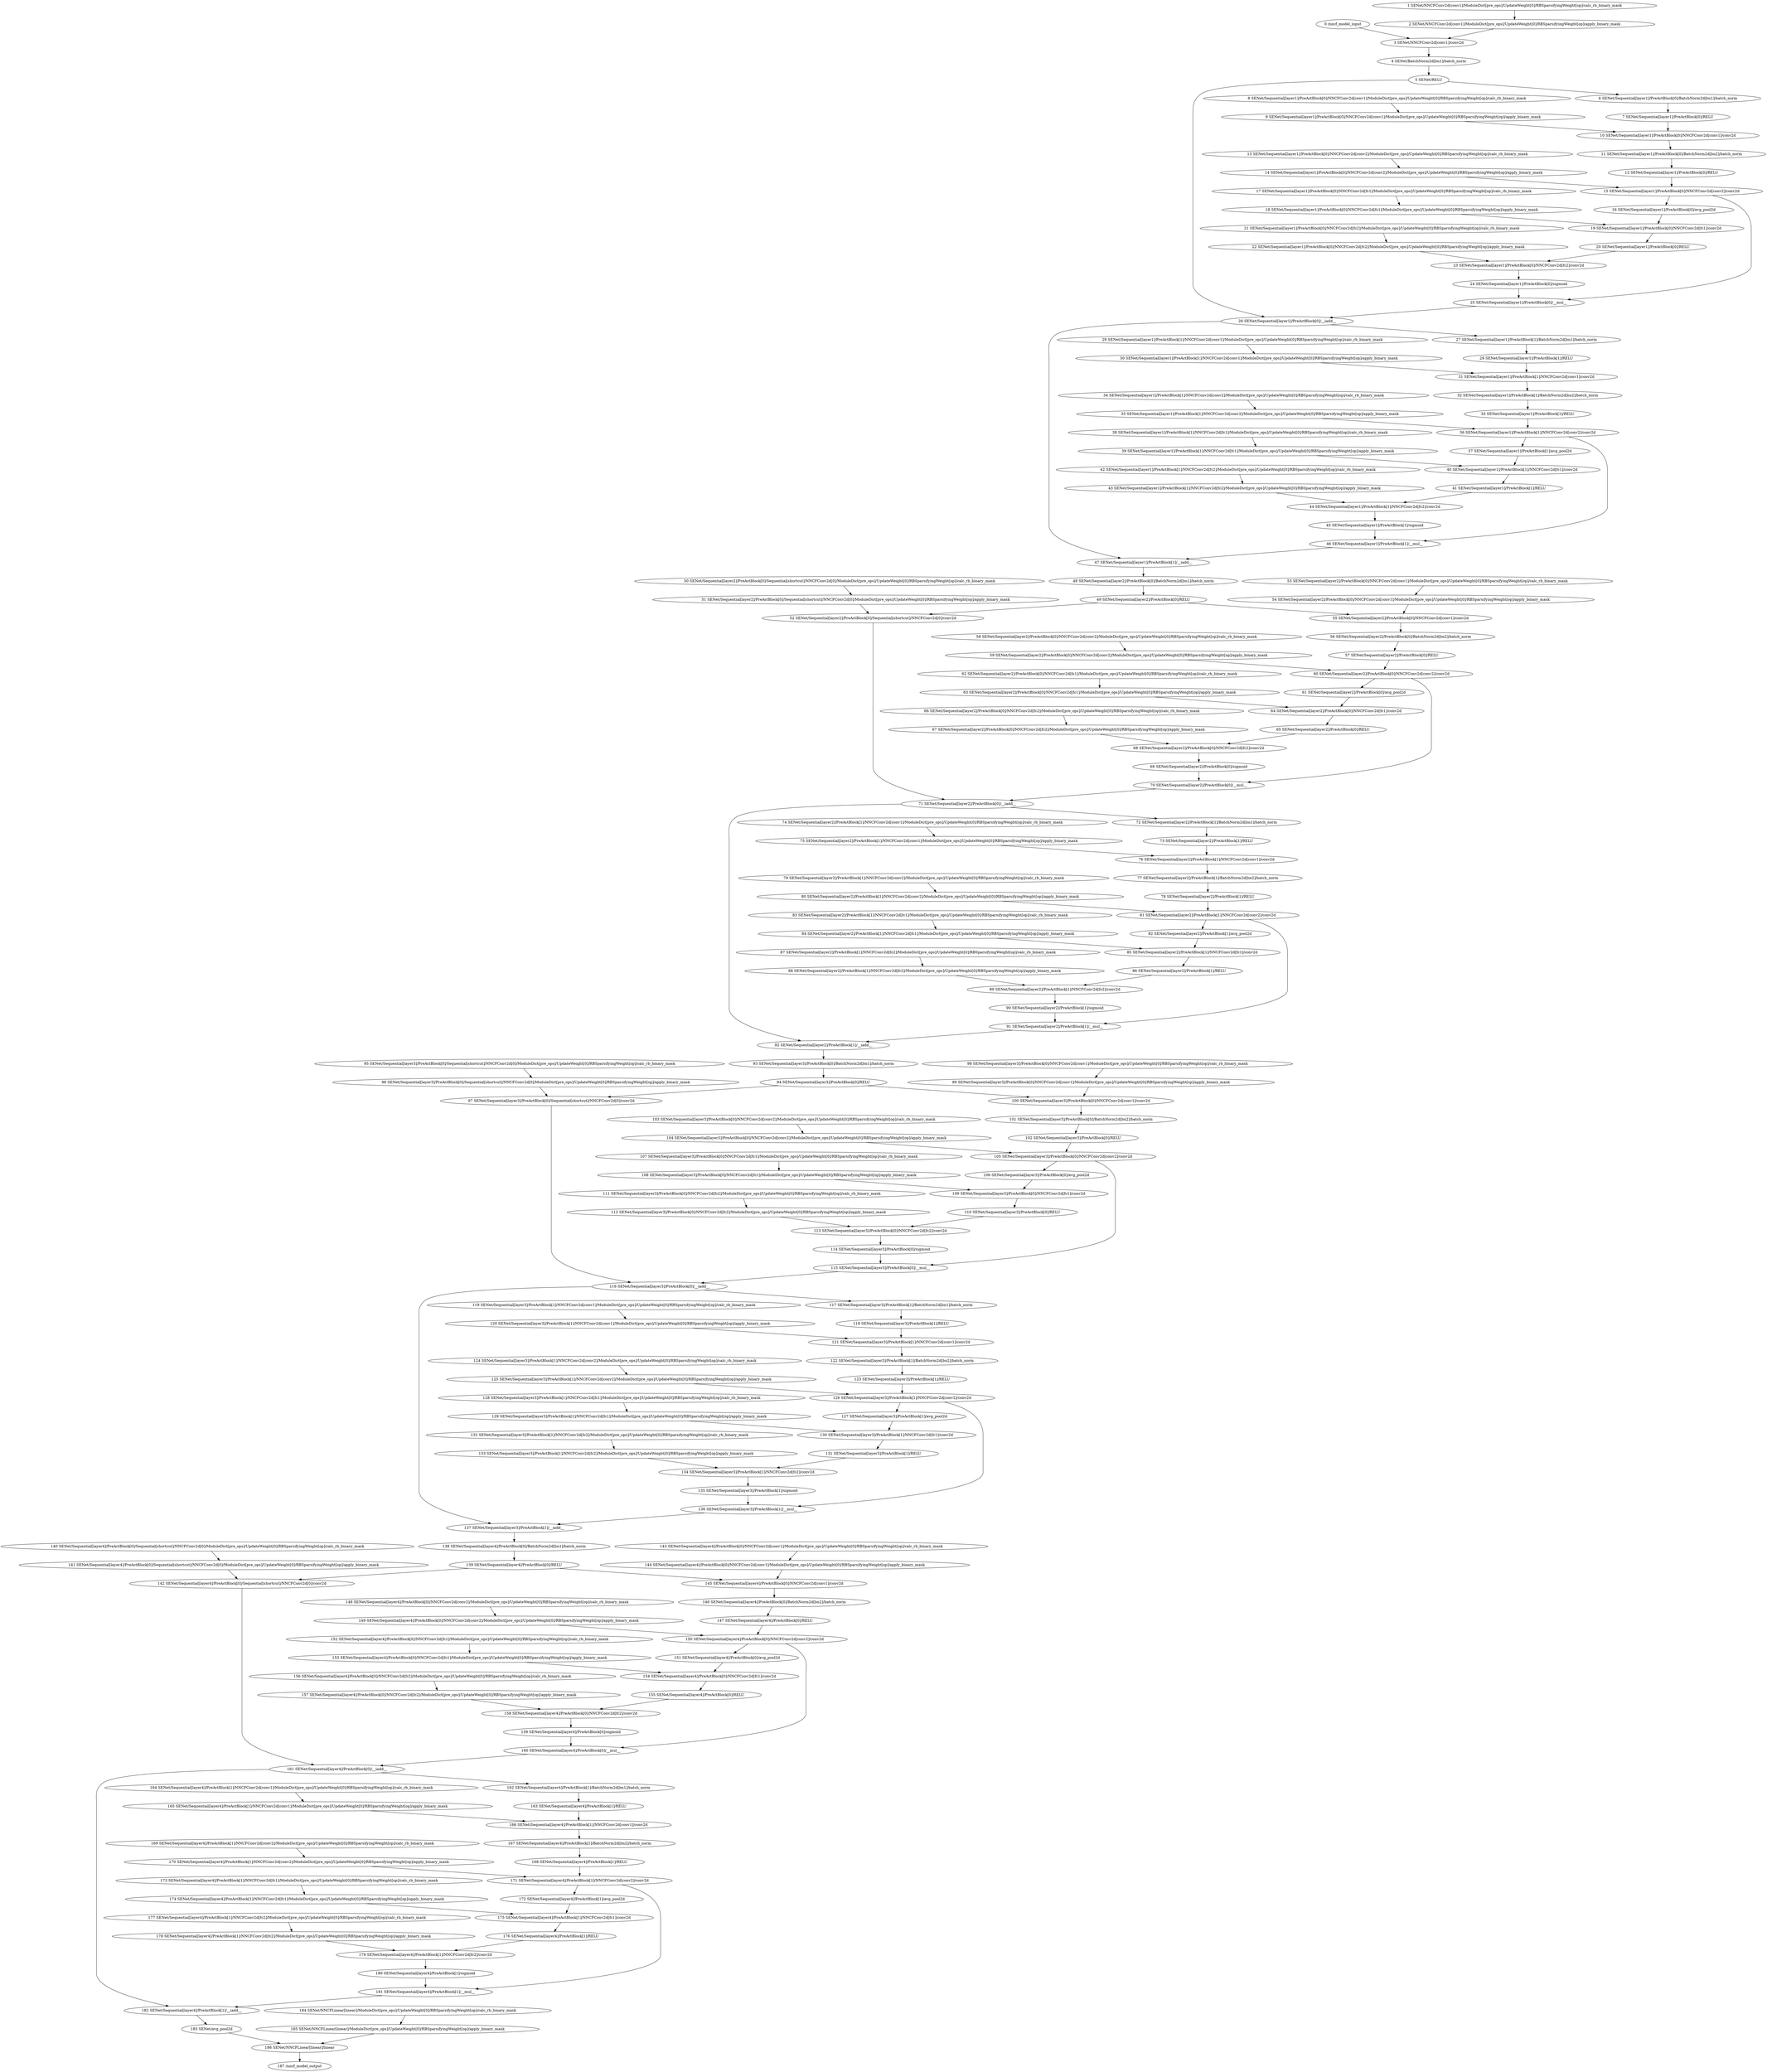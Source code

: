 strict digraph  {
"0 /nncf_model_input" [id=0, scope="", type=nncf_model_input];
"1 SENet/NNCFConv2d[conv1]/ModuleDict[pre_ops]/UpdateWeight[0]/RBSparsifyingWeight[op]/calc_rb_binary_mask" [id=1, scope="SENet/NNCFConv2d[conv1]/ModuleDict[pre_ops]/UpdateWeight[0]/RBSparsifyingWeight[op]", type=calc_rb_binary_mask];
"2 SENet/NNCFConv2d[conv1]/ModuleDict[pre_ops]/UpdateWeight[0]/RBSparsifyingWeight[op]/apply_binary_mask" [id=2, scope="SENet/NNCFConv2d[conv1]/ModuleDict[pre_ops]/UpdateWeight[0]/RBSparsifyingWeight[op]", type=apply_binary_mask];
"3 SENet/NNCFConv2d[conv1]/conv2d" [id=3, scope="SENet/NNCFConv2d[conv1]", type=conv2d];
"4 SENet/BatchNorm2d[bn1]/batch_norm" [id=4, scope="SENet/BatchNorm2d[bn1]", type=batch_norm];
"5 SENet/RELU" [id=5, scope=SENet, type=RELU];
"6 SENet/Sequential[layer1]/PreActBlock[0]/BatchNorm2d[bn1]/batch_norm" [id=6, scope="SENet/Sequential[layer1]/PreActBlock[0]/BatchNorm2d[bn1]", type=batch_norm];
"7 SENet/Sequential[layer1]/PreActBlock[0]/RELU" [id=7, scope="SENet/Sequential[layer1]/PreActBlock[0]", type=RELU];
"8 SENet/Sequential[layer1]/PreActBlock[0]/NNCFConv2d[conv1]/ModuleDict[pre_ops]/UpdateWeight[0]/RBSparsifyingWeight[op]/calc_rb_binary_mask" [id=8, scope="SENet/Sequential[layer1]/PreActBlock[0]/NNCFConv2d[conv1]/ModuleDict[pre_ops]/UpdateWeight[0]/RBSparsifyingWeight[op]", type=calc_rb_binary_mask];
"9 SENet/Sequential[layer1]/PreActBlock[0]/NNCFConv2d[conv1]/ModuleDict[pre_ops]/UpdateWeight[0]/RBSparsifyingWeight[op]/apply_binary_mask" [id=9, scope="SENet/Sequential[layer1]/PreActBlock[0]/NNCFConv2d[conv1]/ModuleDict[pre_ops]/UpdateWeight[0]/RBSparsifyingWeight[op]", type=apply_binary_mask];
"10 SENet/Sequential[layer1]/PreActBlock[0]/NNCFConv2d[conv1]/conv2d" [id=10, scope="SENet/Sequential[layer1]/PreActBlock[0]/NNCFConv2d[conv1]", type=conv2d];
"11 SENet/Sequential[layer1]/PreActBlock[0]/BatchNorm2d[bn2]/batch_norm" [id=11, scope="SENet/Sequential[layer1]/PreActBlock[0]/BatchNorm2d[bn2]", type=batch_norm];
"12 SENet/Sequential[layer1]/PreActBlock[0]/RELU" [id=12, scope="SENet/Sequential[layer1]/PreActBlock[0]", type=RELU];
"13 SENet/Sequential[layer1]/PreActBlock[0]/NNCFConv2d[conv2]/ModuleDict[pre_ops]/UpdateWeight[0]/RBSparsifyingWeight[op]/calc_rb_binary_mask" [id=13, scope="SENet/Sequential[layer1]/PreActBlock[0]/NNCFConv2d[conv2]/ModuleDict[pre_ops]/UpdateWeight[0]/RBSparsifyingWeight[op]", type=calc_rb_binary_mask];
"14 SENet/Sequential[layer1]/PreActBlock[0]/NNCFConv2d[conv2]/ModuleDict[pre_ops]/UpdateWeight[0]/RBSparsifyingWeight[op]/apply_binary_mask" [id=14, scope="SENet/Sequential[layer1]/PreActBlock[0]/NNCFConv2d[conv2]/ModuleDict[pre_ops]/UpdateWeight[0]/RBSparsifyingWeight[op]", type=apply_binary_mask];
"15 SENet/Sequential[layer1]/PreActBlock[0]/NNCFConv2d[conv2]/conv2d" [id=15, scope="SENet/Sequential[layer1]/PreActBlock[0]/NNCFConv2d[conv2]", type=conv2d];
"16 SENet/Sequential[layer1]/PreActBlock[0]/avg_pool2d" [id=16, scope="SENet/Sequential[layer1]/PreActBlock[0]", type=avg_pool2d];
"17 SENet/Sequential[layer1]/PreActBlock[0]/NNCFConv2d[fc1]/ModuleDict[pre_ops]/UpdateWeight[0]/RBSparsifyingWeight[op]/calc_rb_binary_mask" [id=17, scope="SENet/Sequential[layer1]/PreActBlock[0]/NNCFConv2d[fc1]/ModuleDict[pre_ops]/UpdateWeight[0]/RBSparsifyingWeight[op]", type=calc_rb_binary_mask];
"18 SENet/Sequential[layer1]/PreActBlock[0]/NNCFConv2d[fc1]/ModuleDict[pre_ops]/UpdateWeight[0]/RBSparsifyingWeight[op]/apply_binary_mask" [id=18, scope="SENet/Sequential[layer1]/PreActBlock[0]/NNCFConv2d[fc1]/ModuleDict[pre_ops]/UpdateWeight[0]/RBSparsifyingWeight[op]", type=apply_binary_mask];
"19 SENet/Sequential[layer1]/PreActBlock[0]/NNCFConv2d[fc1]/conv2d" [id=19, scope="SENet/Sequential[layer1]/PreActBlock[0]/NNCFConv2d[fc1]", type=conv2d];
"20 SENet/Sequential[layer1]/PreActBlock[0]/RELU" [id=20, scope="SENet/Sequential[layer1]/PreActBlock[0]", type=RELU];
"21 SENet/Sequential[layer1]/PreActBlock[0]/NNCFConv2d[fc2]/ModuleDict[pre_ops]/UpdateWeight[0]/RBSparsifyingWeight[op]/calc_rb_binary_mask" [id=21, scope="SENet/Sequential[layer1]/PreActBlock[0]/NNCFConv2d[fc2]/ModuleDict[pre_ops]/UpdateWeight[0]/RBSparsifyingWeight[op]", type=calc_rb_binary_mask];
"22 SENet/Sequential[layer1]/PreActBlock[0]/NNCFConv2d[fc2]/ModuleDict[pre_ops]/UpdateWeight[0]/RBSparsifyingWeight[op]/apply_binary_mask" [id=22, scope="SENet/Sequential[layer1]/PreActBlock[0]/NNCFConv2d[fc2]/ModuleDict[pre_ops]/UpdateWeight[0]/RBSparsifyingWeight[op]", type=apply_binary_mask];
"23 SENet/Sequential[layer1]/PreActBlock[0]/NNCFConv2d[fc2]/conv2d" [id=23, scope="SENet/Sequential[layer1]/PreActBlock[0]/NNCFConv2d[fc2]", type=conv2d];
"24 SENet/Sequential[layer1]/PreActBlock[0]/sigmoid" [id=24, scope="SENet/Sequential[layer1]/PreActBlock[0]", type=sigmoid];
"25 SENet/Sequential[layer1]/PreActBlock[0]/__mul__" [id=25, scope="SENet/Sequential[layer1]/PreActBlock[0]", type=__mul__];
"26 SENet/Sequential[layer1]/PreActBlock[0]/__iadd__" [id=26, scope="SENet/Sequential[layer1]/PreActBlock[0]", type=__iadd__];
"27 SENet/Sequential[layer1]/PreActBlock[1]/BatchNorm2d[bn1]/batch_norm" [id=27, scope="SENet/Sequential[layer1]/PreActBlock[1]/BatchNorm2d[bn1]", type=batch_norm];
"28 SENet/Sequential[layer1]/PreActBlock[1]/RELU" [id=28, scope="SENet/Sequential[layer1]/PreActBlock[1]", type=RELU];
"29 SENet/Sequential[layer1]/PreActBlock[1]/NNCFConv2d[conv1]/ModuleDict[pre_ops]/UpdateWeight[0]/RBSparsifyingWeight[op]/calc_rb_binary_mask" [id=29, scope="SENet/Sequential[layer1]/PreActBlock[1]/NNCFConv2d[conv1]/ModuleDict[pre_ops]/UpdateWeight[0]/RBSparsifyingWeight[op]", type=calc_rb_binary_mask];
"30 SENet/Sequential[layer1]/PreActBlock[1]/NNCFConv2d[conv1]/ModuleDict[pre_ops]/UpdateWeight[0]/RBSparsifyingWeight[op]/apply_binary_mask" [id=30, scope="SENet/Sequential[layer1]/PreActBlock[1]/NNCFConv2d[conv1]/ModuleDict[pre_ops]/UpdateWeight[0]/RBSparsifyingWeight[op]", type=apply_binary_mask];
"31 SENet/Sequential[layer1]/PreActBlock[1]/NNCFConv2d[conv1]/conv2d" [id=31, scope="SENet/Sequential[layer1]/PreActBlock[1]/NNCFConv2d[conv1]", type=conv2d];
"32 SENet/Sequential[layer1]/PreActBlock[1]/BatchNorm2d[bn2]/batch_norm" [id=32, scope="SENet/Sequential[layer1]/PreActBlock[1]/BatchNorm2d[bn2]", type=batch_norm];
"33 SENet/Sequential[layer1]/PreActBlock[1]/RELU" [id=33, scope="SENet/Sequential[layer1]/PreActBlock[1]", type=RELU];
"34 SENet/Sequential[layer1]/PreActBlock[1]/NNCFConv2d[conv2]/ModuleDict[pre_ops]/UpdateWeight[0]/RBSparsifyingWeight[op]/calc_rb_binary_mask" [id=34, scope="SENet/Sequential[layer1]/PreActBlock[1]/NNCFConv2d[conv2]/ModuleDict[pre_ops]/UpdateWeight[0]/RBSparsifyingWeight[op]", type=calc_rb_binary_mask];
"35 SENet/Sequential[layer1]/PreActBlock[1]/NNCFConv2d[conv2]/ModuleDict[pre_ops]/UpdateWeight[0]/RBSparsifyingWeight[op]/apply_binary_mask" [id=35, scope="SENet/Sequential[layer1]/PreActBlock[1]/NNCFConv2d[conv2]/ModuleDict[pre_ops]/UpdateWeight[0]/RBSparsifyingWeight[op]", type=apply_binary_mask];
"36 SENet/Sequential[layer1]/PreActBlock[1]/NNCFConv2d[conv2]/conv2d" [id=36, scope="SENet/Sequential[layer1]/PreActBlock[1]/NNCFConv2d[conv2]", type=conv2d];
"37 SENet/Sequential[layer1]/PreActBlock[1]/avg_pool2d" [id=37, scope="SENet/Sequential[layer1]/PreActBlock[1]", type=avg_pool2d];
"38 SENet/Sequential[layer1]/PreActBlock[1]/NNCFConv2d[fc1]/ModuleDict[pre_ops]/UpdateWeight[0]/RBSparsifyingWeight[op]/calc_rb_binary_mask" [id=38, scope="SENet/Sequential[layer1]/PreActBlock[1]/NNCFConv2d[fc1]/ModuleDict[pre_ops]/UpdateWeight[0]/RBSparsifyingWeight[op]", type=calc_rb_binary_mask];
"39 SENet/Sequential[layer1]/PreActBlock[1]/NNCFConv2d[fc1]/ModuleDict[pre_ops]/UpdateWeight[0]/RBSparsifyingWeight[op]/apply_binary_mask" [id=39, scope="SENet/Sequential[layer1]/PreActBlock[1]/NNCFConv2d[fc1]/ModuleDict[pre_ops]/UpdateWeight[0]/RBSparsifyingWeight[op]", type=apply_binary_mask];
"40 SENet/Sequential[layer1]/PreActBlock[1]/NNCFConv2d[fc1]/conv2d" [id=40, scope="SENet/Sequential[layer1]/PreActBlock[1]/NNCFConv2d[fc1]", type=conv2d];
"41 SENet/Sequential[layer1]/PreActBlock[1]/RELU" [id=41, scope="SENet/Sequential[layer1]/PreActBlock[1]", type=RELU];
"42 SENet/Sequential[layer1]/PreActBlock[1]/NNCFConv2d[fc2]/ModuleDict[pre_ops]/UpdateWeight[0]/RBSparsifyingWeight[op]/calc_rb_binary_mask" [id=42, scope="SENet/Sequential[layer1]/PreActBlock[1]/NNCFConv2d[fc2]/ModuleDict[pre_ops]/UpdateWeight[0]/RBSparsifyingWeight[op]", type=calc_rb_binary_mask];
"43 SENet/Sequential[layer1]/PreActBlock[1]/NNCFConv2d[fc2]/ModuleDict[pre_ops]/UpdateWeight[0]/RBSparsifyingWeight[op]/apply_binary_mask" [id=43, scope="SENet/Sequential[layer1]/PreActBlock[1]/NNCFConv2d[fc2]/ModuleDict[pre_ops]/UpdateWeight[0]/RBSparsifyingWeight[op]", type=apply_binary_mask];
"44 SENet/Sequential[layer1]/PreActBlock[1]/NNCFConv2d[fc2]/conv2d" [id=44, scope="SENet/Sequential[layer1]/PreActBlock[1]/NNCFConv2d[fc2]", type=conv2d];
"45 SENet/Sequential[layer1]/PreActBlock[1]/sigmoid" [id=45, scope="SENet/Sequential[layer1]/PreActBlock[1]", type=sigmoid];
"46 SENet/Sequential[layer1]/PreActBlock[1]/__mul__" [id=46, scope="SENet/Sequential[layer1]/PreActBlock[1]", type=__mul__];
"47 SENet/Sequential[layer1]/PreActBlock[1]/__iadd__" [id=47, scope="SENet/Sequential[layer1]/PreActBlock[1]", type=__iadd__];
"48 SENet/Sequential[layer2]/PreActBlock[0]/BatchNorm2d[bn1]/batch_norm" [id=48, scope="SENet/Sequential[layer2]/PreActBlock[0]/BatchNorm2d[bn1]", type=batch_norm];
"49 SENet/Sequential[layer2]/PreActBlock[0]/RELU" [id=49, scope="SENet/Sequential[layer2]/PreActBlock[0]", type=RELU];
"50 SENet/Sequential[layer2]/PreActBlock[0]/Sequential[shortcut]/NNCFConv2d[0]/ModuleDict[pre_ops]/UpdateWeight[0]/RBSparsifyingWeight[op]/calc_rb_binary_mask" [id=50, scope="SENet/Sequential[layer2]/PreActBlock[0]/Sequential[shortcut]/NNCFConv2d[0]/ModuleDict[pre_ops]/UpdateWeight[0]/RBSparsifyingWeight[op]", type=calc_rb_binary_mask];
"51 SENet/Sequential[layer2]/PreActBlock[0]/Sequential[shortcut]/NNCFConv2d[0]/ModuleDict[pre_ops]/UpdateWeight[0]/RBSparsifyingWeight[op]/apply_binary_mask" [id=51, scope="SENet/Sequential[layer2]/PreActBlock[0]/Sequential[shortcut]/NNCFConv2d[0]/ModuleDict[pre_ops]/UpdateWeight[0]/RBSparsifyingWeight[op]", type=apply_binary_mask];
"52 SENet/Sequential[layer2]/PreActBlock[0]/Sequential[shortcut]/NNCFConv2d[0]/conv2d" [id=52, scope="SENet/Sequential[layer2]/PreActBlock[0]/Sequential[shortcut]/NNCFConv2d[0]", type=conv2d];
"53 SENet/Sequential[layer2]/PreActBlock[0]/NNCFConv2d[conv1]/ModuleDict[pre_ops]/UpdateWeight[0]/RBSparsifyingWeight[op]/calc_rb_binary_mask" [id=53, scope="SENet/Sequential[layer2]/PreActBlock[0]/NNCFConv2d[conv1]/ModuleDict[pre_ops]/UpdateWeight[0]/RBSparsifyingWeight[op]", type=calc_rb_binary_mask];
"54 SENet/Sequential[layer2]/PreActBlock[0]/NNCFConv2d[conv1]/ModuleDict[pre_ops]/UpdateWeight[0]/RBSparsifyingWeight[op]/apply_binary_mask" [id=54, scope="SENet/Sequential[layer2]/PreActBlock[0]/NNCFConv2d[conv1]/ModuleDict[pre_ops]/UpdateWeight[0]/RBSparsifyingWeight[op]", type=apply_binary_mask];
"55 SENet/Sequential[layer2]/PreActBlock[0]/NNCFConv2d[conv1]/conv2d" [id=55, scope="SENet/Sequential[layer2]/PreActBlock[0]/NNCFConv2d[conv1]", type=conv2d];
"56 SENet/Sequential[layer2]/PreActBlock[0]/BatchNorm2d[bn2]/batch_norm" [id=56, scope="SENet/Sequential[layer2]/PreActBlock[0]/BatchNorm2d[bn2]", type=batch_norm];
"57 SENet/Sequential[layer2]/PreActBlock[0]/RELU" [id=57, scope="SENet/Sequential[layer2]/PreActBlock[0]", type=RELU];
"58 SENet/Sequential[layer2]/PreActBlock[0]/NNCFConv2d[conv2]/ModuleDict[pre_ops]/UpdateWeight[0]/RBSparsifyingWeight[op]/calc_rb_binary_mask" [id=58, scope="SENet/Sequential[layer2]/PreActBlock[0]/NNCFConv2d[conv2]/ModuleDict[pre_ops]/UpdateWeight[0]/RBSparsifyingWeight[op]", type=calc_rb_binary_mask];
"59 SENet/Sequential[layer2]/PreActBlock[0]/NNCFConv2d[conv2]/ModuleDict[pre_ops]/UpdateWeight[0]/RBSparsifyingWeight[op]/apply_binary_mask" [id=59, scope="SENet/Sequential[layer2]/PreActBlock[0]/NNCFConv2d[conv2]/ModuleDict[pre_ops]/UpdateWeight[0]/RBSparsifyingWeight[op]", type=apply_binary_mask];
"60 SENet/Sequential[layer2]/PreActBlock[0]/NNCFConv2d[conv2]/conv2d" [id=60, scope="SENet/Sequential[layer2]/PreActBlock[0]/NNCFConv2d[conv2]", type=conv2d];
"61 SENet/Sequential[layer2]/PreActBlock[0]/avg_pool2d" [id=61, scope="SENet/Sequential[layer2]/PreActBlock[0]", type=avg_pool2d];
"62 SENet/Sequential[layer2]/PreActBlock[0]/NNCFConv2d[fc1]/ModuleDict[pre_ops]/UpdateWeight[0]/RBSparsifyingWeight[op]/calc_rb_binary_mask" [id=62, scope="SENet/Sequential[layer2]/PreActBlock[0]/NNCFConv2d[fc1]/ModuleDict[pre_ops]/UpdateWeight[0]/RBSparsifyingWeight[op]", type=calc_rb_binary_mask];
"63 SENet/Sequential[layer2]/PreActBlock[0]/NNCFConv2d[fc1]/ModuleDict[pre_ops]/UpdateWeight[0]/RBSparsifyingWeight[op]/apply_binary_mask" [id=63, scope="SENet/Sequential[layer2]/PreActBlock[0]/NNCFConv2d[fc1]/ModuleDict[pre_ops]/UpdateWeight[0]/RBSparsifyingWeight[op]", type=apply_binary_mask];
"64 SENet/Sequential[layer2]/PreActBlock[0]/NNCFConv2d[fc1]/conv2d" [id=64, scope="SENet/Sequential[layer2]/PreActBlock[0]/NNCFConv2d[fc1]", type=conv2d];
"65 SENet/Sequential[layer2]/PreActBlock[0]/RELU" [id=65, scope="SENet/Sequential[layer2]/PreActBlock[0]", type=RELU];
"66 SENet/Sequential[layer2]/PreActBlock[0]/NNCFConv2d[fc2]/ModuleDict[pre_ops]/UpdateWeight[0]/RBSparsifyingWeight[op]/calc_rb_binary_mask" [id=66, scope="SENet/Sequential[layer2]/PreActBlock[0]/NNCFConv2d[fc2]/ModuleDict[pre_ops]/UpdateWeight[0]/RBSparsifyingWeight[op]", type=calc_rb_binary_mask];
"67 SENet/Sequential[layer2]/PreActBlock[0]/NNCFConv2d[fc2]/ModuleDict[pre_ops]/UpdateWeight[0]/RBSparsifyingWeight[op]/apply_binary_mask" [id=67, scope="SENet/Sequential[layer2]/PreActBlock[0]/NNCFConv2d[fc2]/ModuleDict[pre_ops]/UpdateWeight[0]/RBSparsifyingWeight[op]", type=apply_binary_mask];
"68 SENet/Sequential[layer2]/PreActBlock[0]/NNCFConv2d[fc2]/conv2d" [id=68, scope="SENet/Sequential[layer2]/PreActBlock[0]/NNCFConv2d[fc2]", type=conv2d];
"69 SENet/Sequential[layer2]/PreActBlock[0]/sigmoid" [id=69, scope="SENet/Sequential[layer2]/PreActBlock[0]", type=sigmoid];
"70 SENet/Sequential[layer2]/PreActBlock[0]/__mul__" [id=70, scope="SENet/Sequential[layer2]/PreActBlock[0]", type=__mul__];
"71 SENet/Sequential[layer2]/PreActBlock[0]/__iadd__" [id=71, scope="SENet/Sequential[layer2]/PreActBlock[0]", type=__iadd__];
"72 SENet/Sequential[layer2]/PreActBlock[1]/BatchNorm2d[bn1]/batch_norm" [id=72, scope="SENet/Sequential[layer2]/PreActBlock[1]/BatchNorm2d[bn1]", type=batch_norm];
"73 SENet/Sequential[layer2]/PreActBlock[1]/RELU" [id=73, scope="SENet/Sequential[layer2]/PreActBlock[1]", type=RELU];
"74 SENet/Sequential[layer2]/PreActBlock[1]/NNCFConv2d[conv1]/ModuleDict[pre_ops]/UpdateWeight[0]/RBSparsifyingWeight[op]/calc_rb_binary_mask" [id=74, scope="SENet/Sequential[layer2]/PreActBlock[1]/NNCFConv2d[conv1]/ModuleDict[pre_ops]/UpdateWeight[0]/RBSparsifyingWeight[op]", type=calc_rb_binary_mask];
"75 SENet/Sequential[layer2]/PreActBlock[1]/NNCFConv2d[conv1]/ModuleDict[pre_ops]/UpdateWeight[0]/RBSparsifyingWeight[op]/apply_binary_mask" [id=75, scope="SENet/Sequential[layer2]/PreActBlock[1]/NNCFConv2d[conv1]/ModuleDict[pre_ops]/UpdateWeight[0]/RBSparsifyingWeight[op]", type=apply_binary_mask];
"76 SENet/Sequential[layer2]/PreActBlock[1]/NNCFConv2d[conv1]/conv2d" [id=76, scope="SENet/Sequential[layer2]/PreActBlock[1]/NNCFConv2d[conv1]", type=conv2d];
"77 SENet/Sequential[layer2]/PreActBlock[1]/BatchNorm2d[bn2]/batch_norm" [id=77, scope="SENet/Sequential[layer2]/PreActBlock[1]/BatchNorm2d[bn2]", type=batch_norm];
"78 SENet/Sequential[layer2]/PreActBlock[1]/RELU" [id=78, scope="SENet/Sequential[layer2]/PreActBlock[1]", type=RELU];
"79 SENet/Sequential[layer2]/PreActBlock[1]/NNCFConv2d[conv2]/ModuleDict[pre_ops]/UpdateWeight[0]/RBSparsifyingWeight[op]/calc_rb_binary_mask" [id=79, scope="SENet/Sequential[layer2]/PreActBlock[1]/NNCFConv2d[conv2]/ModuleDict[pre_ops]/UpdateWeight[0]/RBSparsifyingWeight[op]", type=calc_rb_binary_mask];
"80 SENet/Sequential[layer2]/PreActBlock[1]/NNCFConv2d[conv2]/ModuleDict[pre_ops]/UpdateWeight[0]/RBSparsifyingWeight[op]/apply_binary_mask" [id=80, scope="SENet/Sequential[layer2]/PreActBlock[1]/NNCFConv2d[conv2]/ModuleDict[pre_ops]/UpdateWeight[0]/RBSparsifyingWeight[op]", type=apply_binary_mask];
"81 SENet/Sequential[layer2]/PreActBlock[1]/NNCFConv2d[conv2]/conv2d" [id=81, scope="SENet/Sequential[layer2]/PreActBlock[1]/NNCFConv2d[conv2]", type=conv2d];
"82 SENet/Sequential[layer2]/PreActBlock[1]/avg_pool2d" [id=82, scope="SENet/Sequential[layer2]/PreActBlock[1]", type=avg_pool2d];
"83 SENet/Sequential[layer2]/PreActBlock[1]/NNCFConv2d[fc1]/ModuleDict[pre_ops]/UpdateWeight[0]/RBSparsifyingWeight[op]/calc_rb_binary_mask" [id=83, scope="SENet/Sequential[layer2]/PreActBlock[1]/NNCFConv2d[fc1]/ModuleDict[pre_ops]/UpdateWeight[0]/RBSparsifyingWeight[op]", type=calc_rb_binary_mask];
"84 SENet/Sequential[layer2]/PreActBlock[1]/NNCFConv2d[fc1]/ModuleDict[pre_ops]/UpdateWeight[0]/RBSparsifyingWeight[op]/apply_binary_mask" [id=84, scope="SENet/Sequential[layer2]/PreActBlock[1]/NNCFConv2d[fc1]/ModuleDict[pre_ops]/UpdateWeight[0]/RBSparsifyingWeight[op]", type=apply_binary_mask];
"85 SENet/Sequential[layer2]/PreActBlock[1]/NNCFConv2d[fc1]/conv2d" [id=85, scope="SENet/Sequential[layer2]/PreActBlock[1]/NNCFConv2d[fc1]", type=conv2d];
"86 SENet/Sequential[layer2]/PreActBlock[1]/RELU" [id=86, scope="SENet/Sequential[layer2]/PreActBlock[1]", type=RELU];
"87 SENet/Sequential[layer2]/PreActBlock[1]/NNCFConv2d[fc2]/ModuleDict[pre_ops]/UpdateWeight[0]/RBSparsifyingWeight[op]/calc_rb_binary_mask" [id=87, scope="SENet/Sequential[layer2]/PreActBlock[1]/NNCFConv2d[fc2]/ModuleDict[pre_ops]/UpdateWeight[0]/RBSparsifyingWeight[op]", type=calc_rb_binary_mask];
"88 SENet/Sequential[layer2]/PreActBlock[1]/NNCFConv2d[fc2]/ModuleDict[pre_ops]/UpdateWeight[0]/RBSparsifyingWeight[op]/apply_binary_mask" [id=88, scope="SENet/Sequential[layer2]/PreActBlock[1]/NNCFConv2d[fc2]/ModuleDict[pre_ops]/UpdateWeight[0]/RBSparsifyingWeight[op]", type=apply_binary_mask];
"89 SENet/Sequential[layer2]/PreActBlock[1]/NNCFConv2d[fc2]/conv2d" [id=89, scope="SENet/Sequential[layer2]/PreActBlock[1]/NNCFConv2d[fc2]", type=conv2d];
"90 SENet/Sequential[layer2]/PreActBlock[1]/sigmoid" [id=90, scope="SENet/Sequential[layer2]/PreActBlock[1]", type=sigmoid];
"91 SENet/Sequential[layer2]/PreActBlock[1]/__mul__" [id=91, scope="SENet/Sequential[layer2]/PreActBlock[1]", type=__mul__];
"92 SENet/Sequential[layer2]/PreActBlock[1]/__iadd__" [id=92, scope="SENet/Sequential[layer2]/PreActBlock[1]", type=__iadd__];
"93 SENet/Sequential[layer3]/PreActBlock[0]/BatchNorm2d[bn1]/batch_norm" [id=93, scope="SENet/Sequential[layer3]/PreActBlock[0]/BatchNorm2d[bn1]", type=batch_norm];
"94 SENet/Sequential[layer3]/PreActBlock[0]/RELU" [id=94, scope="SENet/Sequential[layer3]/PreActBlock[0]", type=RELU];
"95 SENet/Sequential[layer3]/PreActBlock[0]/Sequential[shortcut]/NNCFConv2d[0]/ModuleDict[pre_ops]/UpdateWeight[0]/RBSparsifyingWeight[op]/calc_rb_binary_mask" [id=95, scope="SENet/Sequential[layer3]/PreActBlock[0]/Sequential[shortcut]/NNCFConv2d[0]/ModuleDict[pre_ops]/UpdateWeight[0]/RBSparsifyingWeight[op]", type=calc_rb_binary_mask];
"96 SENet/Sequential[layer3]/PreActBlock[0]/Sequential[shortcut]/NNCFConv2d[0]/ModuleDict[pre_ops]/UpdateWeight[0]/RBSparsifyingWeight[op]/apply_binary_mask" [id=96, scope="SENet/Sequential[layer3]/PreActBlock[0]/Sequential[shortcut]/NNCFConv2d[0]/ModuleDict[pre_ops]/UpdateWeight[0]/RBSparsifyingWeight[op]", type=apply_binary_mask];
"97 SENet/Sequential[layer3]/PreActBlock[0]/Sequential[shortcut]/NNCFConv2d[0]/conv2d" [id=97, scope="SENet/Sequential[layer3]/PreActBlock[0]/Sequential[shortcut]/NNCFConv2d[0]", type=conv2d];
"98 SENet/Sequential[layer3]/PreActBlock[0]/NNCFConv2d[conv1]/ModuleDict[pre_ops]/UpdateWeight[0]/RBSparsifyingWeight[op]/calc_rb_binary_mask" [id=98, scope="SENet/Sequential[layer3]/PreActBlock[0]/NNCFConv2d[conv1]/ModuleDict[pre_ops]/UpdateWeight[0]/RBSparsifyingWeight[op]", type=calc_rb_binary_mask];
"99 SENet/Sequential[layer3]/PreActBlock[0]/NNCFConv2d[conv1]/ModuleDict[pre_ops]/UpdateWeight[0]/RBSparsifyingWeight[op]/apply_binary_mask" [id=99, scope="SENet/Sequential[layer3]/PreActBlock[0]/NNCFConv2d[conv1]/ModuleDict[pre_ops]/UpdateWeight[0]/RBSparsifyingWeight[op]", type=apply_binary_mask];
"100 SENet/Sequential[layer3]/PreActBlock[0]/NNCFConv2d[conv1]/conv2d" [id=100, scope="SENet/Sequential[layer3]/PreActBlock[0]/NNCFConv2d[conv1]", type=conv2d];
"101 SENet/Sequential[layer3]/PreActBlock[0]/BatchNorm2d[bn2]/batch_norm" [id=101, scope="SENet/Sequential[layer3]/PreActBlock[0]/BatchNorm2d[bn2]", type=batch_norm];
"102 SENet/Sequential[layer3]/PreActBlock[0]/RELU" [id=102, scope="SENet/Sequential[layer3]/PreActBlock[0]", type=RELU];
"103 SENet/Sequential[layer3]/PreActBlock[0]/NNCFConv2d[conv2]/ModuleDict[pre_ops]/UpdateWeight[0]/RBSparsifyingWeight[op]/calc_rb_binary_mask" [id=103, scope="SENet/Sequential[layer3]/PreActBlock[0]/NNCFConv2d[conv2]/ModuleDict[pre_ops]/UpdateWeight[0]/RBSparsifyingWeight[op]", type=calc_rb_binary_mask];
"104 SENet/Sequential[layer3]/PreActBlock[0]/NNCFConv2d[conv2]/ModuleDict[pre_ops]/UpdateWeight[0]/RBSparsifyingWeight[op]/apply_binary_mask" [id=104, scope="SENet/Sequential[layer3]/PreActBlock[0]/NNCFConv2d[conv2]/ModuleDict[pre_ops]/UpdateWeight[0]/RBSparsifyingWeight[op]", type=apply_binary_mask];
"105 SENet/Sequential[layer3]/PreActBlock[0]/NNCFConv2d[conv2]/conv2d" [id=105, scope="SENet/Sequential[layer3]/PreActBlock[0]/NNCFConv2d[conv2]", type=conv2d];
"106 SENet/Sequential[layer3]/PreActBlock[0]/avg_pool2d" [id=106, scope="SENet/Sequential[layer3]/PreActBlock[0]", type=avg_pool2d];
"107 SENet/Sequential[layer3]/PreActBlock[0]/NNCFConv2d[fc1]/ModuleDict[pre_ops]/UpdateWeight[0]/RBSparsifyingWeight[op]/calc_rb_binary_mask" [id=107, scope="SENet/Sequential[layer3]/PreActBlock[0]/NNCFConv2d[fc1]/ModuleDict[pre_ops]/UpdateWeight[0]/RBSparsifyingWeight[op]", type=calc_rb_binary_mask];
"108 SENet/Sequential[layer3]/PreActBlock[0]/NNCFConv2d[fc1]/ModuleDict[pre_ops]/UpdateWeight[0]/RBSparsifyingWeight[op]/apply_binary_mask" [id=108, scope="SENet/Sequential[layer3]/PreActBlock[0]/NNCFConv2d[fc1]/ModuleDict[pre_ops]/UpdateWeight[0]/RBSparsifyingWeight[op]", type=apply_binary_mask];
"109 SENet/Sequential[layer3]/PreActBlock[0]/NNCFConv2d[fc1]/conv2d" [id=109, scope="SENet/Sequential[layer3]/PreActBlock[0]/NNCFConv2d[fc1]", type=conv2d];
"110 SENet/Sequential[layer3]/PreActBlock[0]/RELU" [id=110, scope="SENet/Sequential[layer3]/PreActBlock[0]", type=RELU];
"111 SENet/Sequential[layer3]/PreActBlock[0]/NNCFConv2d[fc2]/ModuleDict[pre_ops]/UpdateWeight[0]/RBSparsifyingWeight[op]/calc_rb_binary_mask" [id=111, scope="SENet/Sequential[layer3]/PreActBlock[0]/NNCFConv2d[fc2]/ModuleDict[pre_ops]/UpdateWeight[0]/RBSparsifyingWeight[op]", type=calc_rb_binary_mask];
"112 SENet/Sequential[layer3]/PreActBlock[0]/NNCFConv2d[fc2]/ModuleDict[pre_ops]/UpdateWeight[0]/RBSparsifyingWeight[op]/apply_binary_mask" [id=112, scope="SENet/Sequential[layer3]/PreActBlock[0]/NNCFConv2d[fc2]/ModuleDict[pre_ops]/UpdateWeight[0]/RBSparsifyingWeight[op]", type=apply_binary_mask];
"113 SENet/Sequential[layer3]/PreActBlock[0]/NNCFConv2d[fc2]/conv2d" [id=113, scope="SENet/Sequential[layer3]/PreActBlock[0]/NNCFConv2d[fc2]", type=conv2d];
"114 SENet/Sequential[layer3]/PreActBlock[0]/sigmoid" [id=114, scope="SENet/Sequential[layer3]/PreActBlock[0]", type=sigmoid];
"115 SENet/Sequential[layer3]/PreActBlock[0]/__mul__" [id=115, scope="SENet/Sequential[layer3]/PreActBlock[0]", type=__mul__];
"116 SENet/Sequential[layer3]/PreActBlock[0]/__iadd__" [id=116, scope="SENet/Sequential[layer3]/PreActBlock[0]", type=__iadd__];
"117 SENet/Sequential[layer3]/PreActBlock[1]/BatchNorm2d[bn1]/batch_norm" [id=117, scope="SENet/Sequential[layer3]/PreActBlock[1]/BatchNorm2d[bn1]", type=batch_norm];
"118 SENet/Sequential[layer3]/PreActBlock[1]/RELU" [id=118, scope="SENet/Sequential[layer3]/PreActBlock[1]", type=RELU];
"119 SENet/Sequential[layer3]/PreActBlock[1]/NNCFConv2d[conv1]/ModuleDict[pre_ops]/UpdateWeight[0]/RBSparsifyingWeight[op]/calc_rb_binary_mask" [id=119, scope="SENet/Sequential[layer3]/PreActBlock[1]/NNCFConv2d[conv1]/ModuleDict[pre_ops]/UpdateWeight[0]/RBSparsifyingWeight[op]", type=calc_rb_binary_mask];
"120 SENet/Sequential[layer3]/PreActBlock[1]/NNCFConv2d[conv1]/ModuleDict[pre_ops]/UpdateWeight[0]/RBSparsifyingWeight[op]/apply_binary_mask" [id=120, scope="SENet/Sequential[layer3]/PreActBlock[1]/NNCFConv2d[conv1]/ModuleDict[pre_ops]/UpdateWeight[0]/RBSparsifyingWeight[op]", type=apply_binary_mask];
"121 SENet/Sequential[layer3]/PreActBlock[1]/NNCFConv2d[conv1]/conv2d" [id=121, scope="SENet/Sequential[layer3]/PreActBlock[1]/NNCFConv2d[conv1]", type=conv2d];
"122 SENet/Sequential[layer3]/PreActBlock[1]/BatchNorm2d[bn2]/batch_norm" [id=122, scope="SENet/Sequential[layer3]/PreActBlock[1]/BatchNorm2d[bn2]", type=batch_norm];
"123 SENet/Sequential[layer3]/PreActBlock[1]/RELU" [id=123, scope="SENet/Sequential[layer3]/PreActBlock[1]", type=RELU];
"124 SENet/Sequential[layer3]/PreActBlock[1]/NNCFConv2d[conv2]/ModuleDict[pre_ops]/UpdateWeight[0]/RBSparsifyingWeight[op]/calc_rb_binary_mask" [id=124, scope="SENet/Sequential[layer3]/PreActBlock[1]/NNCFConv2d[conv2]/ModuleDict[pre_ops]/UpdateWeight[0]/RBSparsifyingWeight[op]", type=calc_rb_binary_mask];
"125 SENet/Sequential[layer3]/PreActBlock[1]/NNCFConv2d[conv2]/ModuleDict[pre_ops]/UpdateWeight[0]/RBSparsifyingWeight[op]/apply_binary_mask" [id=125, scope="SENet/Sequential[layer3]/PreActBlock[1]/NNCFConv2d[conv2]/ModuleDict[pre_ops]/UpdateWeight[0]/RBSparsifyingWeight[op]", type=apply_binary_mask];
"126 SENet/Sequential[layer3]/PreActBlock[1]/NNCFConv2d[conv2]/conv2d" [id=126, scope="SENet/Sequential[layer3]/PreActBlock[1]/NNCFConv2d[conv2]", type=conv2d];
"127 SENet/Sequential[layer3]/PreActBlock[1]/avg_pool2d" [id=127, scope="SENet/Sequential[layer3]/PreActBlock[1]", type=avg_pool2d];
"128 SENet/Sequential[layer3]/PreActBlock[1]/NNCFConv2d[fc1]/ModuleDict[pre_ops]/UpdateWeight[0]/RBSparsifyingWeight[op]/calc_rb_binary_mask" [id=128, scope="SENet/Sequential[layer3]/PreActBlock[1]/NNCFConv2d[fc1]/ModuleDict[pre_ops]/UpdateWeight[0]/RBSparsifyingWeight[op]", type=calc_rb_binary_mask];
"129 SENet/Sequential[layer3]/PreActBlock[1]/NNCFConv2d[fc1]/ModuleDict[pre_ops]/UpdateWeight[0]/RBSparsifyingWeight[op]/apply_binary_mask" [id=129, scope="SENet/Sequential[layer3]/PreActBlock[1]/NNCFConv2d[fc1]/ModuleDict[pre_ops]/UpdateWeight[0]/RBSparsifyingWeight[op]", type=apply_binary_mask];
"130 SENet/Sequential[layer3]/PreActBlock[1]/NNCFConv2d[fc1]/conv2d" [id=130, scope="SENet/Sequential[layer3]/PreActBlock[1]/NNCFConv2d[fc1]", type=conv2d];
"131 SENet/Sequential[layer3]/PreActBlock[1]/RELU" [id=131, scope="SENet/Sequential[layer3]/PreActBlock[1]", type=RELU];
"132 SENet/Sequential[layer3]/PreActBlock[1]/NNCFConv2d[fc2]/ModuleDict[pre_ops]/UpdateWeight[0]/RBSparsifyingWeight[op]/calc_rb_binary_mask" [id=132, scope="SENet/Sequential[layer3]/PreActBlock[1]/NNCFConv2d[fc2]/ModuleDict[pre_ops]/UpdateWeight[0]/RBSparsifyingWeight[op]", type=calc_rb_binary_mask];
"133 SENet/Sequential[layer3]/PreActBlock[1]/NNCFConv2d[fc2]/ModuleDict[pre_ops]/UpdateWeight[0]/RBSparsifyingWeight[op]/apply_binary_mask" [id=133, scope="SENet/Sequential[layer3]/PreActBlock[1]/NNCFConv2d[fc2]/ModuleDict[pre_ops]/UpdateWeight[0]/RBSparsifyingWeight[op]", type=apply_binary_mask];
"134 SENet/Sequential[layer3]/PreActBlock[1]/NNCFConv2d[fc2]/conv2d" [id=134, scope="SENet/Sequential[layer3]/PreActBlock[1]/NNCFConv2d[fc2]", type=conv2d];
"135 SENet/Sequential[layer3]/PreActBlock[1]/sigmoid" [id=135, scope="SENet/Sequential[layer3]/PreActBlock[1]", type=sigmoid];
"136 SENet/Sequential[layer3]/PreActBlock[1]/__mul__" [id=136, scope="SENet/Sequential[layer3]/PreActBlock[1]", type=__mul__];
"137 SENet/Sequential[layer3]/PreActBlock[1]/__iadd__" [id=137, scope="SENet/Sequential[layer3]/PreActBlock[1]", type=__iadd__];
"138 SENet/Sequential[layer4]/PreActBlock[0]/BatchNorm2d[bn1]/batch_norm" [id=138, scope="SENet/Sequential[layer4]/PreActBlock[0]/BatchNorm2d[bn1]", type=batch_norm];
"139 SENet/Sequential[layer4]/PreActBlock[0]/RELU" [id=139, scope="SENet/Sequential[layer4]/PreActBlock[0]", type=RELU];
"140 SENet/Sequential[layer4]/PreActBlock[0]/Sequential[shortcut]/NNCFConv2d[0]/ModuleDict[pre_ops]/UpdateWeight[0]/RBSparsifyingWeight[op]/calc_rb_binary_mask" [id=140, scope="SENet/Sequential[layer4]/PreActBlock[0]/Sequential[shortcut]/NNCFConv2d[0]/ModuleDict[pre_ops]/UpdateWeight[0]/RBSparsifyingWeight[op]", type=calc_rb_binary_mask];
"141 SENet/Sequential[layer4]/PreActBlock[0]/Sequential[shortcut]/NNCFConv2d[0]/ModuleDict[pre_ops]/UpdateWeight[0]/RBSparsifyingWeight[op]/apply_binary_mask" [id=141, scope="SENet/Sequential[layer4]/PreActBlock[0]/Sequential[shortcut]/NNCFConv2d[0]/ModuleDict[pre_ops]/UpdateWeight[0]/RBSparsifyingWeight[op]", type=apply_binary_mask];
"142 SENet/Sequential[layer4]/PreActBlock[0]/Sequential[shortcut]/NNCFConv2d[0]/conv2d" [id=142, scope="SENet/Sequential[layer4]/PreActBlock[0]/Sequential[shortcut]/NNCFConv2d[0]", type=conv2d];
"143 SENet/Sequential[layer4]/PreActBlock[0]/NNCFConv2d[conv1]/ModuleDict[pre_ops]/UpdateWeight[0]/RBSparsifyingWeight[op]/calc_rb_binary_mask" [id=143, scope="SENet/Sequential[layer4]/PreActBlock[0]/NNCFConv2d[conv1]/ModuleDict[pre_ops]/UpdateWeight[0]/RBSparsifyingWeight[op]", type=calc_rb_binary_mask];
"144 SENet/Sequential[layer4]/PreActBlock[0]/NNCFConv2d[conv1]/ModuleDict[pre_ops]/UpdateWeight[0]/RBSparsifyingWeight[op]/apply_binary_mask" [id=144, scope="SENet/Sequential[layer4]/PreActBlock[0]/NNCFConv2d[conv1]/ModuleDict[pre_ops]/UpdateWeight[0]/RBSparsifyingWeight[op]", type=apply_binary_mask];
"145 SENet/Sequential[layer4]/PreActBlock[0]/NNCFConv2d[conv1]/conv2d" [id=145, scope="SENet/Sequential[layer4]/PreActBlock[0]/NNCFConv2d[conv1]", type=conv2d];
"146 SENet/Sequential[layer4]/PreActBlock[0]/BatchNorm2d[bn2]/batch_norm" [id=146, scope="SENet/Sequential[layer4]/PreActBlock[0]/BatchNorm2d[bn2]", type=batch_norm];
"147 SENet/Sequential[layer4]/PreActBlock[0]/RELU" [id=147, scope="SENet/Sequential[layer4]/PreActBlock[0]", type=RELU];
"148 SENet/Sequential[layer4]/PreActBlock[0]/NNCFConv2d[conv2]/ModuleDict[pre_ops]/UpdateWeight[0]/RBSparsifyingWeight[op]/calc_rb_binary_mask" [id=148, scope="SENet/Sequential[layer4]/PreActBlock[0]/NNCFConv2d[conv2]/ModuleDict[pre_ops]/UpdateWeight[0]/RBSparsifyingWeight[op]", type=calc_rb_binary_mask];
"149 SENet/Sequential[layer4]/PreActBlock[0]/NNCFConv2d[conv2]/ModuleDict[pre_ops]/UpdateWeight[0]/RBSparsifyingWeight[op]/apply_binary_mask" [id=149, scope="SENet/Sequential[layer4]/PreActBlock[0]/NNCFConv2d[conv2]/ModuleDict[pre_ops]/UpdateWeight[0]/RBSparsifyingWeight[op]", type=apply_binary_mask];
"150 SENet/Sequential[layer4]/PreActBlock[0]/NNCFConv2d[conv2]/conv2d" [id=150, scope="SENet/Sequential[layer4]/PreActBlock[0]/NNCFConv2d[conv2]", type=conv2d];
"151 SENet/Sequential[layer4]/PreActBlock[0]/avg_pool2d" [id=151, scope="SENet/Sequential[layer4]/PreActBlock[0]", type=avg_pool2d];
"152 SENet/Sequential[layer4]/PreActBlock[0]/NNCFConv2d[fc1]/ModuleDict[pre_ops]/UpdateWeight[0]/RBSparsifyingWeight[op]/calc_rb_binary_mask" [id=152, scope="SENet/Sequential[layer4]/PreActBlock[0]/NNCFConv2d[fc1]/ModuleDict[pre_ops]/UpdateWeight[0]/RBSparsifyingWeight[op]", type=calc_rb_binary_mask];
"153 SENet/Sequential[layer4]/PreActBlock[0]/NNCFConv2d[fc1]/ModuleDict[pre_ops]/UpdateWeight[0]/RBSparsifyingWeight[op]/apply_binary_mask" [id=153, scope="SENet/Sequential[layer4]/PreActBlock[0]/NNCFConv2d[fc1]/ModuleDict[pre_ops]/UpdateWeight[0]/RBSparsifyingWeight[op]", type=apply_binary_mask];
"154 SENet/Sequential[layer4]/PreActBlock[0]/NNCFConv2d[fc1]/conv2d" [id=154, scope="SENet/Sequential[layer4]/PreActBlock[0]/NNCFConv2d[fc1]", type=conv2d];
"155 SENet/Sequential[layer4]/PreActBlock[0]/RELU" [id=155, scope="SENet/Sequential[layer4]/PreActBlock[0]", type=RELU];
"156 SENet/Sequential[layer4]/PreActBlock[0]/NNCFConv2d[fc2]/ModuleDict[pre_ops]/UpdateWeight[0]/RBSparsifyingWeight[op]/calc_rb_binary_mask" [id=156, scope="SENet/Sequential[layer4]/PreActBlock[0]/NNCFConv2d[fc2]/ModuleDict[pre_ops]/UpdateWeight[0]/RBSparsifyingWeight[op]", type=calc_rb_binary_mask];
"157 SENet/Sequential[layer4]/PreActBlock[0]/NNCFConv2d[fc2]/ModuleDict[pre_ops]/UpdateWeight[0]/RBSparsifyingWeight[op]/apply_binary_mask" [id=157, scope="SENet/Sequential[layer4]/PreActBlock[0]/NNCFConv2d[fc2]/ModuleDict[pre_ops]/UpdateWeight[0]/RBSparsifyingWeight[op]", type=apply_binary_mask];
"158 SENet/Sequential[layer4]/PreActBlock[0]/NNCFConv2d[fc2]/conv2d" [id=158, scope="SENet/Sequential[layer4]/PreActBlock[0]/NNCFConv2d[fc2]", type=conv2d];
"159 SENet/Sequential[layer4]/PreActBlock[0]/sigmoid" [id=159, scope="SENet/Sequential[layer4]/PreActBlock[0]", type=sigmoid];
"160 SENet/Sequential[layer4]/PreActBlock[0]/__mul__" [id=160, scope="SENet/Sequential[layer4]/PreActBlock[0]", type=__mul__];
"161 SENet/Sequential[layer4]/PreActBlock[0]/__iadd__" [id=161, scope="SENet/Sequential[layer4]/PreActBlock[0]", type=__iadd__];
"162 SENet/Sequential[layer4]/PreActBlock[1]/BatchNorm2d[bn1]/batch_norm" [id=162, scope="SENet/Sequential[layer4]/PreActBlock[1]/BatchNorm2d[bn1]", type=batch_norm];
"163 SENet/Sequential[layer4]/PreActBlock[1]/RELU" [id=163, scope="SENet/Sequential[layer4]/PreActBlock[1]", type=RELU];
"164 SENet/Sequential[layer4]/PreActBlock[1]/NNCFConv2d[conv1]/ModuleDict[pre_ops]/UpdateWeight[0]/RBSparsifyingWeight[op]/calc_rb_binary_mask" [id=164, scope="SENet/Sequential[layer4]/PreActBlock[1]/NNCFConv2d[conv1]/ModuleDict[pre_ops]/UpdateWeight[0]/RBSparsifyingWeight[op]", type=calc_rb_binary_mask];
"165 SENet/Sequential[layer4]/PreActBlock[1]/NNCFConv2d[conv1]/ModuleDict[pre_ops]/UpdateWeight[0]/RBSparsifyingWeight[op]/apply_binary_mask" [id=165, scope="SENet/Sequential[layer4]/PreActBlock[1]/NNCFConv2d[conv1]/ModuleDict[pre_ops]/UpdateWeight[0]/RBSparsifyingWeight[op]", type=apply_binary_mask];
"166 SENet/Sequential[layer4]/PreActBlock[1]/NNCFConv2d[conv1]/conv2d" [id=166, scope="SENet/Sequential[layer4]/PreActBlock[1]/NNCFConv2d[conv1]", type=conv2d];
"167 SENet/Sequential[layer4]/PreActBlock[1]/BatchNorm2d[bn2]/batch_norm" [id=167, scope="SENet/Sequential[layer4]/PreActBlock[1]/BatchNorm2d[bn2]", type=batch_norm];
"168 SENet/Sequential[layer4]/PreActBlock[1]/RELU" [id=168, scope="SENet/Sequential[layer4]/PreActBlock[1]", type=RELU];
"169 SENet/Sequential[layer4]/PreActBlock[1]/NNCFConv2d[conv2]/ModuleDict[pre_ops]/UpdateWeight[0]/RBSparsifyingWeight[op]/calc_rb_binary_mask" [id=169, scope="SENet/Sequential[layer4]/PreActBlock[1]/NNCFConv2d[conv2]/ModuleDict[pre_ops]/UpdateWeight[0]/RBSparsifyingWeight[op]", type=calc_rb_binary_mask];
"170 SENet/Sequential[layer4]/PreActBlock[1]/NNCFConv2d[conv2]/ModuleDict[pre_ops]/UpdateWeight[0]/RBSparsifyingWeight[op]/apply_binary_mask" [id=170, scope="SENet/Sequential[layer4]/PreActBlock[1]/NNCFConv2d[conv2]/ModuleDict[pre_ops]/UpdateWeight[0]/RBSparsifyingWeight[op]", type=apply_binary_mask];
"171 SENet/Sequential[layer4]/PreActBlock[1]/NNCFConv2d[conv2]/conv2d" [id=171, scope="SENet/Sequential[layer4]/PreActBlock[1]/NNCFConv2d[conv2]", type=conv2d];
"172 SENet/Sequential[layer4]/PreActBlock[1]/avg_pool2d" [id=172, scope="SENet/Sequential[layer4]/PreActBlock[1]", type=avg_pool2d];
"173 SENet/Sequential[layer4]/PreActBlock[1]/NNCFConv2d[fc1]/ModuleDict[pre_ops]/UpdateWeight[0]/RBSparsifyingWeight[op]/calc_rb_binary_mask" [id=173, scope="SENet/Sequential[layer4]/PreActBlock[1]/NNCFConv2d[fc1]/ModuleDict[pre_ops]/UpdateWeight[0]/RBSparsifyingWeight[op]", type=calc_rb_binary_mask];
"174 SENet/Sequential[layer4]/PreActBlock[1]/NNCFConv2d[fc1]/ModuleDict[pre_ops]/UpdateWeight[0]/RBSparsifyingWeight[op]/apply_binary_mask" [id=174, scope="SENet/Sequential[layer4]/PreActBlock[1]/NNCFConv2d[fc1]/ModuleDict[pre_ops]/UpdateWeight[0]/RBSparsifyingWeight[op]", type=apply_binary_mask];
"175 SENet/Sequential[layer4]/PreActBlock[1]/NNCFConv2d[fc1]/conv2d" [id=175, scope="SENet/Sequential[layer4]/PreActBlock[1]/NNCFConv2d[fc1]", type=conv2d];
"176 SENet/Sequential[layer4]/PreActBlock[1]/RELU" [id=176, scope="SENet/Sequential[layer4]/PreActBlock[1]", type=RELU];
"177 SENet/Sequential[layer4]/PreActBlock[1]/NNCFConv2d[fc2]/ModuleDict[pre_ops]/UpdateWeight[0]/RBSparsifyingWeight[op]/calc_rb_binary_mask" [id=177, scope="SENet/Sequential[layer4]/PreActBlock[1]/NNCFConv2d[fc2]/ModuleDict[pre_ops]/UpdateWeight[0]/RBSparsifyingWeight[op]", type=calc_rb_binary_mask];
"178 SENet/Sequential[layer4]/PreActBlock[1]/NNCFConv2d[fc2]/ModuleDict[pre_ops]/UpdateWeight[0]/RBSparsifyingWeight[op]/apply_binary_mask" [id=178, scope="SENet/Sequential[layer4]/PreActBlock[1]/NNCFConv2d[fc2]/ModuleDict[pre_ops]/UpdateWeight[0]/RBSparsifyingWeight[op]", type=apply_binary_mask];
"179 SENet/Sequential[layer4]/PreActBlock[1]/NNCFConv2d[fc2]/conv2d" [id=179, scope="SENet/Sequential[layer4]/PreActBlock[1]/NNCFConv2d[fc2]", type=conv2d];
"180 SENet/Sequential[layer4]/PreActBlock[1]/sigmoid" [id=180, scope="SENet/Sequential[layer4]/PreActBlock[1]", type=sigmoid];
"181 SENet/Sequential[layer4]/PreActBlock[1]/__mul__" [id=181, scope="SENet/Sequential[layer4]/PreActBlock[1]", type=__mul__];
"182 SENet/Sequential[layer4]/PreActBlock[1]/__iadd__" [id=182, scope="SENet/Sequential[layer4]/PreActBlock[1]", type=__iadd__];
"183 SENet/avg_pool2d" [id=183, scope=SENet, type=avg_pool2d];
"184 SENet/NNCFLinear[linear]/ModuleDict[pre_ops]/UpdateWeight[0]/RBSparsifyingWeight[op]/calc_rb_binary_mask" [id=184, scope="SENet/NNCFLinear[linear]/ModuleDict[pre_ops]/UpdateWeight[0]/RBSparsifyingWeight[op]", type=calc_rb_binary_mask];
"185 SENet/NNCFLinear[linear]/ModuleDict[pre_ops]/UpdateWeight[0]/RBSparsifyingWeight[op]/apply_binary_mask" [id=185, scope="SENet/NNCFLinear[linear]/ModuleDict[pre_ops]/UpdateWeight[0]/RBSparsifyingWeight[op]", type=apply_binary_mask];
"186 SENet/NNCFLinear[linear]/linear" [id=186, scope="SENet/NNCFLinear[linear]", type=linear];
"187 /nncf_model_output" [id=187, scope="", type=nncf_model_output];
"0 /nncf_model_input" -> "3 SENet/NNCFConv2d[conv1]/conv2d";
"1 SENet/NNCFConv2d[conv1]/ModuleDict[pre_ops]/UpdateWeight[0]/RBSparsifyingWeight[op]/calc_rb_binary_mask" -> "2 SENet/NNCFConv2d[conv1]/ModuleDict[pre_ops]/UpdateWeight[0]/RBSparsifyingWeight[op]/apply_binary_mask";
"2 SENet/NNCFConv2d[conv1]/ModuleDict[pre_ops]/UpdateWeight[0]/RBSparsifyingWeight[op]/apply_binary_mask" -> "3 SENet/NNCFConv2d[conv1]/conv2d";
"3 SENet/NNCFConv2d[conv1]/conv2d" -> "4 SENet/BatchNorm2d[bn1]/batch_norm";
"4 SENet/BatchNorm2d[bn1]/batch_norm" -> "5 SENet/RELU";
"5 SENet/RELU" -> "6 SENet/Sequential[layer1]/PreActBlock[0]/BatchNorm2d[bn1]/batch_norm";
"6 SENet/Sequential[layer1]/PreActBlock[0]/BatchNorm2d[bn1]/batch_norm" -> "7 SENet/Sequential[layer1]/PreActBlock[0]/RELU";
"8 SENet/Sequential[layer1]/PreActBlock[0]/NNCFConv2d[conv1]/ModuleDict[pre_ops]/UpdateWeight[0]/RBSparsifyingWeight[op]/calc_rb_binary_mask" -> "9 SENet/Sequential[layer1]/PreActBlock[0]/NNCFConv2d[conv1]/ModuleDict[pre_ops]/UpdateWeight[0]/RBSparsifyingWeight[op]/apply_binary_mask";
"5 SENet/RELU" -> "26 SENet/Sequential[layer1]/PreActBlock[0]/__iadd__";
"7 SENet/Sequential[layer1]/PreActBlock[0]/RELU" -> "10 SENet/Sequential[layer1]/PreActBlock[0]/NNCFConv2d[conv1]/conv2d";
"9 SENet/Sequential[layer1]/PreActBlock[0]/NNCFConv2d[conv1]/ModuleDict[pre_ops]/UpdateWeight[0]/RBSparsifyingWeight[op]/apply_binary_mask" -> "10 SENet/Sequential[layer1]/PreActBlock[0]/NNCFConv2d[conv1]/conv2d";
"10 SENet/Sequential[layer1]/PreActBlock[0]/NNCFConv2d[conv1]/conv2d" -> "11 SENet/Sequential[layer1]/PreActBlock[0]/BatchNorm2d[bn2]/batch_norm";
"11 SENet/Sequential[layer1]/PreActBlock[0]/BatchNorm2d[bn2]/batch_norm" -> "12 SENet/Sequential[layer1]/PreActBlock[0]/RELU";
"12 SENet/Sequential[layer1]/PreActBlock[0]/RELU" -> "15 SENet/Sequential[layer1]/PreActBlock[0]/NNCFConv2d[conv2]/conv2d";
"13 SENet/Sequential[layer1]/PreActBlock[0]/NNCFConv2d[conv2]/ModuleDict[pre_ops]/UpdateWeight[0]/RBSparsifyingWeight[op]/calc_rb_binary_mask" -> "14 SENet/Sequential[layer1]/PreActBlock[0]/NNCFConv2d[conv2]/ModuleDict[pre_ops]/UpdateWeight[0]/RBSparsifyingWeight[op]/apply_binary_mask";
"14 SENet/Sequential[layer1]/PreActBlock[0]/NNCFConv2d[conv2]/ModuleDict[pre_ops]/UpdateWeight[0]/RBSparsifyingWeight[op]/apply_binary_mask" -> "15 SENet/Sequential[layer1]/PreActBlock[0]/NNCFConv2d[conv2]/conv2d";
"15 SENet/Sequential[layer1]/PreActBlock[0]/NNCFConv2d[conv2]/conv2d" -> "16 SENet/Sequential[layer1]/PreActBlock[0]/avg_pool2d";
"15 SENet/Sequential[layer1]/PreActBlock[0]/NNCFConv2d[conv2]/conv2d" -> "25 SENet/Sequential[layer1]/PreActBlock[0]/__mul__";
"16 SENet/Sequential[layer1]/PreActBlock[0]/avg_pool2d" -> "19 SENet/Sequential[layer1]/PreActBlock[0]/NNCFConv2d[fc1]/conv2d";
"17 SENet/Sequential[layer1]/PreActBlock[0]/NNCFConv2d[fc1]/ModuleDict[pre_ops]/UpdateWeight[0]/RBSparsifyingWeight[op]/calc_rb_binary_mask" -> "18 SENet/Sequential[layer1]/PreActBlock[0]/NNCFConv2d[fc1]/ModuleDict[pre_ops]/UpdateWeight[0]/RBSparsifyingWeight[op]/apply_binary_mask";
"18 SENet/Sequential[layer1]/PreActBlock[0]/NNCFConv2d[fc1]/ModuleDict[pre_ops]/UpdateWeight[0]/RBSparsifyingWeight[op]/apply_binary_mask" -> "19 SENet/Sequential[layer1]/PreActBlock[0]/NNCFConv2d[fc1]/conv2d";
"19 SENet/Sequential[layer1]/PreActBlock[0]/NNCFConv2d[fc1]/conv2d" -> "20 SENet/Sequential[layer1]/PreActBlock[0]/RELU";
"20 SENet/Sequential[layer1]/PreActBlock[0]/RELU" -> "23 SENet/Sequential[layer1]/PreActBlock[0]/NNCFConv2d[fc2]/conv2d";
"21 SENet/Sequential[layer1]/PreActBlock[0]/NNCFConv2d[fc2]/ModuleDict[pre_ops]/UpdateWeight[0]/RBSparsifyingWeight[op]/calc_rb_binary_mask" -> "22 SENet/Sequential[layer1]/PreActBlock[0]/NNCFConv2d[fc2]/ModuleDict[pre_ops]/UpdateWeight[0]/RBSparsifyingWeight[op]/apply_binary_mask";
"22 SENet/Sequential[layer1]/PreActBlock[0]/NNCFConv2d[fc2]/ModuleDict[pre_ops]/UpdateWeight[0]/RBSparsifyingWeight[op]/apply_binary_mask" -> "23 SENet/Sequential[layer1]/PreActBlock[0]/NNCFConv2d[fc2]/conv2d";
"23 SENet/Sequential[layer1]/PreActBlock[0]/NNCFConv2d[fc2]/conv2d" -> "24 SENet/Sequential[layer1]/PreActBlock[0]/sigmoid";
"24 SENet/Sequential[layer1]/PreActBlock[0]/sigmoid" -> "25 SENet/Sequential[layer1]/PreActBlock[0]/__mul__";
"25 SENet/Sequential[layer1]/PreActBlock[0]/__mul__" -> "26 SENet/Sequential[layer1]/PreActBlock[0]/__iadd__";
"26 SENet/Sequential[layer1]/PreActBlock[0]/__iadd__" -> "27 SENet/Sequential[layer1]/PreActBlock[1]/BatchNorm2d[bn1]/batch_norm";
"26 SENet/Sequential[layer1]/PreActBlock[0]/__iadd__" -> "47 SENet/Sequential[layer1]/PreActBlock[1]/__iadd__";
"27 SENet/Sequential[layer1]/PreActBlock[1]/BatchNorm2d[bn1]/batch_norm" -> "28 SENet/Sequential[layer1]/PreActBlock[1]/RELU";
"28 SENet/Sequential[layer1]/PreActBlock[1]/RELU" -> "31 SENet/Sequential[layer1]/PreActBlock[1]/NNCFConv2d[conv1]/conv2d";
"29 SENet/Sequential[layer1]/PreActBlock[1]/NNCFConv2d[conv1]/ModuleDict[pre_ops]/UpdateWeight[0]/RBSparsifyingWeight[op]/calc_rb_binary_mask" -> "30 SENet/Sequential[layer1]/PreActBlock[1]/NNCFConv2d[conv1]/ModuleDict[pre_ops]/UpdateWeight[0]/RBSparsifyingWeight[op]/apply_binary_mask";
"30 SENet/Sequential[layer1]/PreActBlock[1]/NNCFConv2d[conv1]/ModuleDict[pre_ops]/UpdateWeight[0]/RBSparsifyingWeight[op]/apply_binary_mask" -> "31 SENet/Sequential[layer1]/PreActBlock[1]/NNCFConv2d[conv1]/conv2d";
"31 SENet/Sequential[layer1]/PreActBlock[1]/NNCFConv2d[conv1]/conv2d" -> "32 SENet/Sequential[layer1]/PreActBlock[1]/BatchNorm2d[bn2]/batch_norm";
"32 SENet/Sequential[layer1]/PreActBlock[1]/BatchNorm2d[bn2]/batch_norm" -> "33 SENet/Sequential[layer1]/PreActBlock[1]/RELU";
"33 SENet/Sequential[layer1]/PreActBlock[1]/RELU" -> "36 SENet/Sequential[layer1]/PreActBlock[1]/NNCFConv2d[conv2]/conv2d";
"34 SENet/Sequential[layer1]/PreActBlock[1]/NNCFConv2d[conv2]/ModuleDict[pre_ops]/UpdateWeight[0]/RBSparsifyingWeight[op]/calc_rb_binary_mask" -> "35 SENet/Sequential[layer1]/PreActBlock[1]/NNCFConv2d[conv2]/ModuleDict[pre_ops]/UpdateWeight[0]/RBSparsifyingWeight[op]/apply_binary_mask";
"35 SENet/Sequential[layer1]/PreActBlock[1]/NNCFConv2d[conv2]/ModuleDict[pre_ops]/UpdateWeight[0]/RBSparsifyingWeight[op]/apply_binary_mask" -> "36 SENet/Sequential[layer1]/PreActBlock[1]/NNCFConv2d[conv2]/conv2d";
"36 SENet/Sequential[layer1]/PreActBlock[1]/NNCFConv2d[conv2]/conv2d" -> "37 SENet/Sequential[layer1]/PreActBlock[1]/avg_pool2d";
"36 SENet/Sequential[layer1]/PreActBlock[1]/NNCFConv2d[conv2]/conv2d" -> "46 SENet/Sequential[layer1]/PreActBlock[1]/__mul__";
"37 SENet/Sequential[layer1]/PreActBlock[1]/avg_pool2d" -> "40 SENet/Sequential[layer1]/PreActBlock[1]/NNCFConv2d[fc1]/conv2d";
"38 SENet/Sequential[layer1]/PreActBlock[1]/NNCFConv2d[fc1]/ModuleDict[pre_ops]/UpdateWeight[0]/RBSparsifyingWeight[op]/calc_rb_binary_mask" -> "39 SENet/Sequential[layer1]/PreActBlock[1]/NNCFConv2d[fc1]/ModuleDict[pre_ops]/UpdateWeight[0]/RBSparsifyingWeight[op]/apply_binary_mask";
"39 SENet/Sequential[layer1]/PreActBlock[1]/NNCFConv2d[fc1]/ModuleDict[pre_ops]/UpdateWeight[0]/RBSparsifyingWeight[op]/apply_binary_mask" -> "40 SENet/Sequential[layer1]/PreActBlock[1]/NNCFConv2d[fc1]/conv2d";
"40 SENet/Sequential[layer1]/PreActBlock[1]/NNCFConv2d[fc1]/conv2d" -> "41 SENet/Sequential[layer1]/PreActBlock[1]/RELU";
"41 SENet/Sequential[layer1]/PreActBlock[1]/RELU" -> "44 SENet/Sequential[layer1]/PreActBlock[1]/NNCFConv2d[fc2]/conv2d";
"42 SENet/Sequential[layer1]/PreActBlock[1]/NNCFConv2d[fc2]/ModuleDict[pre_ops]/UpdateWeight[0]/RBSparsifyingWeight[op]/calc_rb_binary_mask" -> "43 SENet/Sequential[layer1]/PreActBlock[1]/NNCFConv2d[fc2]/ModuleDict[pre_ops]/UpdateWeight[0]/RBSparsifyingWeight[op]/apply_binary_mask";
"43 SENet/Sequential[layer1]/PreActBlock[1]/NNCFConv2d[fc2]/ModuleDict[pre_ops]/UpdateWeight[0]/RBSparsifyingWeight[op]/apply_binary_mask" -> "44 SENet/Sequential[layer1]/PreActBlock[1]/NNCFConv2d[fc2]/conv2d";
"44 SENet/Sequential[layer1]/PreActBlock[1]/NNCFConv2d[fc2]/conv2d" -> "45 SENet/Sequential[layer1]/PreActBlock[1]/sigmoid";
"45 SENet/Sequential[layer1]/PreActBlock[1]/sigmoid" -> "46 SENet/Sequential[layer1]/PreActBlock[1]/__mul__";
"46 SENet/Sequential[layer1]/PreActBlock[1]/__mul__" -> "47 SENet/Sequential[layer1]/PreActBlock[1]/__iadd__";
"47 SENet/Sequential[layer1]/PreActBlock[1]/__iadd__" -> "48 SENet/Sequential[layer2]/PreActBlock[0]/BatchNorm2d[bn1]/batch_norm";
"48 SENet/Sequential[layer2]/PreActBlock[0]/BatchNorm2d[bn1]/batch_norm" -> "49 SENet/Sequential[layer2]/PreActBlock[0]/RELU";
"49 SENet/Sequential[layer2]/PreActBlock[0]/RELU" -> "52 SENet/Sequential[layer2]/PreActBlock[0]/Sequential[shortcut]/NNCFConv2d[0]/conv2d";
"49 SENet/Sequential[layer2]/PreActBlock[0]/RELU" -> "55 SENet/Sequential[layer2]/PreActBlock[0]/NNCFConv2d[conv1]/conv2d";
"50 SENet/Sequential[layer2]/PreActBlock[0]/Sequential[shortcut]/NNCFConv2d[0]/ModuleDict[pre_ops]/UpdateWeight[0]/RBSparsifyingWeight[op]/calc_rb_binary_mask" -> "51 SENet/Sequential[layer2]/PreActBlock[0]/Sequential[shortcut]/NNCFConv2d[0]/ModuleDict[pre_ops]/UpdateWeight[0]/RBSparsifyingWeight[op]/apply_binary_mask";
"51 SENet/Sequential[layer2]/PreActBlock[0]/Sequential[shortcut]/NNCFConv2d[0]/ModuleDict[pre_ops]/UpdateWeight[0]/RBSparsifyingWeight[op]/apply_binary_mask" -> "52 SENet/Sequential[layer2]/PreActBlock[0]/Sequential[shortcut]/NNCFConv2d[0]/conv2d";
"52 SENet/Sequential[layer2]/PreActBlock[0]/Sequential[shortcut]/NNCFConv2d[0]/conv2d" -> "71 SENet/Sequential[layer2]/PreActBlock[0]/__iadd__";
"53 SENet/Sequential[layer2]/PreActBlock[0]/NNCFConv2d[conv1]/ModuleDict[pre_ops]/UpdateWeight[0]/RBSparsifyingWeight[op]/calc_rb_binary_mask" -> "54 SENet/Sequential[layer2]/PreActBlock[0]/NNCFConv2d[conv1]/ModuleDict[pre_ops]/UpdateWeight[0]/RBSparsifyingWeight[op]/apply_binary_mask";
"54 SENet/Sequential[layer2]/PreActBlock[0]/NNCFConv2d[conv1]/ModuleDict[pre_ops]/UpdateWeight[0]/RBSparsifyingWeight[op]/apply_binary_mask" -> "55 SENet/Sequential[layer2]/PreActBlock[0]/NNCFConv2d[conv1]/conv2d";
"55 SENet/Sequential[layer2]/PreActBlock[0]/NNCFConv2d[conv1]/conv2d" -> "56 SENet/Sequential[layer2]/PreActBlock[0]/BatchNorm2d[bn2]/batch_norm";
"56 SENet/Sequential[layer2]/PreActBlock[0]/BatchNorm2d[bn2]/batch_norm" -> "57 SENet/Sequential[layer2]/PreActBlock[0]/RELU";
"57 SENet/Sequential[layer2]/PreActBlock[0]/RELU" -> "60 SENet/Sequential[layer2]/PreActBlock[0]/NNCFConv2d[conv2]/conv2d";
"58 SENet/Sequential[layer2]/PreActBlock[0]/NNCFConv2d[conv2]/ModuleDict[pre_ops]/UpdateWeight[0]/RBSparsifyingWeight[op]/calc_rb_binary_mask" -> "59 SENet/Sequential[layer2]/PreActBlock[0]/NNCFConv2d[conv2]/ModuleDict[pre_ops]/UpdateWeight[0]/RBSparsifyingWeight[op]/apply_binary_mask";
"59 SENet/Sequential[layer2]/PreActBlock[0]/NNCFConv2d[conv2]/ModuleDict[pre_ops]/UpdateWeight[0]/RBSparsifyingWeight[op]/apply_binary_mask" -> "60 SENet/Sequential[layer2]/PreActBlock[0]/NNCFConv2d[conv2]/conv2d";
"60 SENet/Sequential[layer2]/PreActBlock[0]/NNCFConv2d[conv2]/conv2d" -> "61 SENet/Sequential[layer2]/PreActBlock[0]/avg_pool2d";
"60 SENet/Sequential[layer2]/PreActBlock[0]/NNCFConv2d[conv2]/conv2d" -> "70 SENet/Sequential[layer2]/PreActBlock[0]/__mul__";
"61 SENet/Sequential[layer2]/PreActBlock[0]/avg_pool2d" -> "64 SENet/Sequential[layer2]/PreActBlock[0]/NNCFConv2d[fc1]/conv2d";
"62 SENet/Sequential[layer2]/PreActBlock[0]/NNCFConv2d[fc1]/ModuleDict[pre_ops]/UpdateWeight[0]/RBSparsifyingWeight[op]/calc_rb_binary_mask" -> "63 SENet/Sequential[layer2]/PreActBlock[0]/NNCFConv2d[fc1]/ModuleDict[pre_ops]/UpdateWeight[0]/RBSparsifyingWeight[op]/apply_binary_mask";
"63 SENet/Sequential[layer2]/PreActBlock[0]/NNCFConv2d[fc1]/ModuleDict[pre_ops]/UpdateWeight[0]/RBSparsifyingWeight[op]/apply_binary_mask" -> "64 SENet/Sequential[layer2]/PreActBlock[0]/NNCFConv2d[fc1]/conv2d";
"64 SENet/Sequential[layer2]/PreActBlock[0]/NNCFConv2d[fc1]/conv2d" -> "65 SENet/Sequential[layer2]/PreActBlock[0]/RELU";
"65 SENet/Sequential[layer2]/PreActBlock[0]/RELU" -> "68 SENet/Sequential[layer2]/PreActBlock[0]/NNCFConv2d[fc2]/conv2d";
"66 SENet/Sequential[layer2]/PreActBlock[0]/NNCFConv2d[fc2]/ModuleDict[pre_ops]/UpdateWeight[0]/RBSparsifyingWeight[op]/calc_rb_binary_mask" -> "67 SENet/Sequential[layer2]/PreActBlock[0]/NNCFConv2d[fc2]/ModuleDict[pre_ops]/UpdateWeight[0]/RBSparsifyingWeight[op]/apply_binary_mask";
"67 SENet/Sequential[layer2]/PreActBlock[0]/NNCFConv2d[fc2]/ModuleDict[pre_ops]/UpdateWeight[0]/RBSparsifyingWeight[op]/apply_binary_mask" -> "68 SENet/Sequential[layer2]/PreActBlock[0]/NNCFConv2d[fc2]/conv2d";
"68 SENet/Sequential[layer2]/PreActBlock[0]/NNCFConv2d[fc2]/conv2d" -> "69 SENet/Sequential[layer2]/PreActBlock[0]/sigmoid";
"69 SENet/Sequential[layer2]/PreActBlock[0]/sigmoid" -> "70 SENet/Sequential[layer2]/PreActBlock[0]/__mul__";
"70 SENet/Sequential[layer2]/PreActBlock[0]/__mul__" -> "71 SENet/Sequential[layer2]/PreActBlock[0]/__iadd__";
"71 SENet/Sequential[layer2]/PreActBlock[0]/__iadd__" -> "72 SENet/Sequential[layer2]/PreActBlock[1]/BatchNorm2d[bn1]/batch_norm";
"71 SENet/Sequential[layer2]/PreActBlock[0]/__iadd__" -> "92 SENet/Sequential[layer2]/PreActBlock[1]/__iadd__";
"72 SENet/Sequential[layer2]/PreActBlock[1]/BatchNorm2d[bn1]/batch_norm" -> "73 SENet/Sequential[layer2]/PreActBlock[1]/RELU";
"73 SENet/Sequential[layer2]/PreActBlock[1]/RELU" -> "76 SENet/Sequential[layer2]/PreActBlock[1]/NNCFConv2d[conv1]/conv2d";
"74 SENet/Sequential[layer2]/PreActBlock[1]/NNCFConv2d[conv1]/ModuleDict[pre_ops]/UpdateWeight[0]/RBSparsifyingWeight[op]/calc_rb_binary_mask" -> "75 SENet/Sequential[layer2]/PreActBlock[1]/NNCFConv2d[conv1]/ModuleDict[pre_ops]/UpdateWeight[0]/RBSparsifyingWeight[op]/apply_binary_mask";
"75 SENet/Sequential[layer2]/PreActBlock[1]/NNCFConv2d[conv1]/ModuleDict[pre_ops]/UpdateWeight[0]/RBSparsifyingWeight[op]/apply_binary_mask" -> "76 SENet/Sequential[layer2]/PreActBlock[1]/NNCFConv2d[conv1]/conv2d";
"76 SENet/Sequential[layer2]/PreActBlock[1]/NNCFConv2d[conv1]/conv2d" -> "77 SENet/Sequential[layer2]/PreActBlock[1]/BatchNorm2d[bn2]/batch_norm";
"77 SENet/Sequential[layer2]/PreActBlock[1]/BatchNorm2d[bn2]/batch_norm" -> "78 SENet/Sequential[layer2]/PreActBlock[1]/RELU";
"78 SENet/Sequential[layer2]/PreActBlock[1]/RELU" -> "81 SENet/Sequential[layer2]/PreActBlock[1]/NNCFConv2d[conv2]/conv2d";
"79 SENet/Sequential[layer2]/PreActBlock[1]/NNCFConv2d[conv2]/ModuleDict[pre_ops]/UpdateWeight[0]/RBSparsifyingWeight[op]/calc_rb_binary_mask" -> "80 SENet/Sequential[layer2]/PreActBlock[1]/NNCFConv2d[conv2]/ModuleDict[pre_ops]/UpdateWeight[0]/RBSparsifyingWeight[op]/apply_binary_mask";
"80 SENet/Sequential[layer2]/PreActBlock[1]/NNCFConv2d[conv2]/ModuleDict[pre_ops]/UpdateWeight[0]/RBSparsifyingWeight[op]/apply_binary_mask" -> "81 SENet/Sequential[layer2]/PreActBlock[1]/NNCFConv2d[conv2]/conv2d";
"81 SENet/Sequential[layer2]/PreActBlock[1]/NNCFConv2d[conv2]/conv2d" -> "82 SENet/Sequential[layer2]/PreActBlock[1]/avg_pool2d";
"81 SENet/Sequential[layer2]/PreActBlock[1]/NNCFConv2d[conv2]/conv2d" -> "91 SENet/Sequential[layer2]/PreActBlock[1]/__mul__";
"82 SENet/Sequential[layer2]/PreActBlock[1]/avg_pool2d" -> "85 SENet/Sequential[layer2]/PreActBlock[1]/NNCFConv2d[fc1]/conv2d";
"83 SENet/Sequential[layer2]/PreActBlock[1]/NNCFConv2d[fc1]/ModuleDict[pre_ops]/UpdateWeight[0]/RBSparsifyingWeight[op]/calc_rb_binary_mask" -> "84 SENet/Sequential[layer2]/PreActBlock[1]/NNCFConv2d[fc1]/ModuleDict[pre_ops]/UpdateWeight[0]/RBSparsifyingWeight[op]/apply_binary_mask";
"84 SENet/Sequential[layer2]/PreActBlock[1]/NNCFConv2d[fc1]/ModuleDict[pre_ops]/UpdateWeight[0]/RBSparsifyingWeight[op]/apply_binary_mask" -> "85 SENet/Sequential[layer2]/PreActBlock[1]/NNCFConv2d[fc1]/conv2d";
"85 SENet/Sequential[layer2]/PreActBlock[1]/NNCFConv2d[fc1]/conv2d" -> "86 SENet/Sequential[layer2]/PreActBlock[1]/RELU";
"86 SENet/Sequential[layer2]/PreActBlock[1]/RELU" -> "89 SENet/Sequential[layer2]/PreActBlock[1]/NNCFConv2d[fc2]/conv2d";
"87 SENet/Sequential[layer2]/PreActBlock[1]/NNCFConv2d[fc2]/ModuleDict[pre_ops]/UpdateWeight[0]/RBSparsifyingWeight[op]/calc_rb_binary_mask" -> "88 SENet/Sequential[layer2]/PreActBlock[1]/NNCFConv2d[fc2]/ModuleDict[pre_ops]/UpdateWeight[0]/RBSparsifyingWeight[op]/apply_binary_mask";
"88 SENet/Sequential[layer2]/PreActBlock[1]/NNCFConv2d[fc2]/ModuleDict[pre_ops]/UpdateWeight[0]/RBSparsifyingWeight[op]/apply_binary_mask" -> "89 SENet/Sequential[layer2]/PreActBlock[1]/NNCFConv2d[fc2]/conv2d";
"89 SENet/Sequential[layer2]/PreActBlock[1]/NNCFConv2d[fc2]/conv2d" -> "90 SENet/Sequential[layer2]/PreActBlock[1]/sigmoid";
"90 SENet/Sequential[layer2]/PreActBlock[1]/sigmoid" -> "91 SENet/Sequential[layer2]/PreActBlock[1]/__mul__";
"91 SENet/Sequential[layer2]/PreActBlock[1]/__mul__" -> "92 SENet/Sequential[layer2]/PreActBlock[1]/__iadd__";
"92 SENet/Sequential[layer2]/PreActBlock[1]/__iadd__" -> "93 SENet/Sequential[layer3]/PreActBlock[0]/BatchNorm2d[bn1]/batch_norm";
"93 SENet/Sequential[layer3]/PreActBlock[0]/BatchNorm2d[bn1]/batch_norm" -> "94 SENet/Sequential[layer3]/PreActBlock[0]/RELU";
"94 SENet/Sequential[layer3]/PreActBlock[0]/RELU" -> "97 SENet/Sequential[layer3]/PreActBlock[0]/Sequential[shortcut]/NNCFConv2d[0]/conv2d";
"95 SENet/Sequential[layer3]/PreActBlock[0]/Sequential[shortcut]/NNCFConv2d[0]/ModuleDict[pre_ops]/UpdateWeight[0]/RBSparsifyingWeight[op]/calc_rb_binary_mask" -> "96 SENet/Sequential[layer3]/PreActBlock[0]/Sequential[shortcut]/NNCFConv2d[0]/ModuleDict[pre_ops]/UpdateWeight[0]/RBSparsifyingWeight[op]/apply_binary_mask";
"96 SENet/Sequential[layer3]/PreActBlock[0]/Sequential[shortcut]/NNCFConv2d[0]/ModuleDict[pre_ops]/UpdateWeight[0]/RBSparsifyingWeight[op]/apply_binary_mask" -> "97 SENet/Sequential[layer3]/PreActBlock[0]/Sequential[shortcut]/NNCFConv2d[0]/conv2d";
"98 SENet/Sequential[layer3]/PreActBlock[0]/NNCFConv2d[conv1]/ModuleDict[pre_ops]/UpdateWeight[0]/RBSparsifyingWeight[op]/calc_rb_binary_mask" -> "99 SENet/Sequential[layer3]/PreActBlock[0]/NNCFConv2d[conv1]/ModuleDict[pre_ops]/UpdateWeight[0]/RBSparsifyingWeight[op]/apply_binary_mask";
"94 SENet/Sequential[layer3]/PreActBlock[0]/RELU" -> "100 SENet/Sequential[layer3]/PreActBlock[0]/NNCFConv2d[conv1]/conv2d";
"97 SENet/Sequential[layer3]/PreActBlock[0]/Sequential[shortcut]/NNCFConv2d[0]/conv2d" -> "116 SENet/Sequential[layer3]/PreActBlock[0]/__iadd__";
"99 SENet/Sequential[layer3]/PreActBlock[0]/NNCFConv2d[conv1]/ModuleDict[pre_ops]/UpdateWeight[0]/RBSparsifyingWeight[op]/apply_binary_mask" -> "100 SENet/Sequential[layer3]/PreActBlock[0]/NNCFConv2d[conv1]/conv2d";
"100 SENet/Sequential[layer3]/PreActBlock[0]/NNCFConv2d[conv1]/conv2d" -> "101 SENet/Sequential[layer3]/PreActBlock[0]/BatchNorm2d[bn2]/batch_norm";
"101 SENet/Sequential[layer3]/PreActBlock[0]/BatchNorm2d[bn2]/batch_norm" -> "102 SENet/Sequential[layer3]/PreActBlock[0]/RELU";
"102 SENet/Sequential[layer3]/PreActBlock[0]/RELU" -> "105 SENet/Sequential[layer3]/PreActBlock[0]/NNCFConv2d[conv2]/conv2d";
"103 SENet/Sequential[layer3]/PreActBlock[0]/NNCFConv2d[conv2]/ModuleDict[pre_ops]/UpdateWeight[0]/RBSparsifyingWeight[op]/calc_rb_binary_mask" -> "104 SENet/Sequential[layer3]/PreActBlock[0]/NNCFConv2d[conv2]/ModuleDict[pre_ops]/UpdateWeight[0]/RBSparsifyingWeight[op]/apply_binary_mask";
"104 SENet/Sequential[layer3]/PreActBlock[0]/NNCFConv2d[conv2]/ModuleDict[pre_ops]/UpdateWeight[0]/RBSparsifyingWeight[op]/apply_binary_mask" -> "105 SENet/Sequential[layer3]/PreActBlock[0]/NNCFConv2d[conv2]/conv2d";
"105 SENet/Sequential[layer3]/PreActBlock[0]/NNCFConv2d[conv2]/conv2d" -> "106 SENet/Sequential[layer3]/PreActBlock[0]/avg_pool2d";
"105 SENet/Sequential[layer3]/PreActBlock[0]/NNCFConv2d[conv2]/conv2d" -> "115 SENet/Sequential[layer3]/PreActBlock[0]/__mul__";
"106 SENet/Sequential[layer3]/PreActBlock[0]/avg_pool2d" -> "109 SENet/Sequential[layer3]/PreActBlock[0]/NNCFConv2d[fc1]/conv2d";
"107 SENet/Sequential[layer3]/PreActBlock[0]/NNCFConv2d[fc1]/ModuleDict[pre_ops]/UpdateWeight[0]/RBSparsifyingWeight[op]/calc_rb_binary_mask" -> "108 SENet/Sequential[layer3]/PreActBlock[0]/NNCFConv2d[fc1]/ModuleDict[pre_ops]/UpdateWeight[0]/RBSparsifyingWeight[op]/apply_binary_mask";
"108 SENet/Sequential[layer3]/PreActBlock[0]/NNCFConv2d[fc1]/ModuleDict[pre_ops]/UpdateWeight[0]/RBSparsifyingWeight[op]/apply_binary_mask" -> "109 SENet/Sequential[layer3]/PreActBlock[0]/NNCFConv2d[fc1]/conv2d";
"109 SENet/Sequential[layer3]/PreActBlock[0]/NNCFConv2d[fc1]/conv2d" -> "110 SENet/Sequential[layer3]/PreActBlock[0]/RELU";
"110 SENet/Sequential[layer3]/PreActBlock[0]/RELU" -> "113 SENet/Sequential[layer3]/PreActBlock[0]/NNCFConv2d[fc2]/conv2d";
"111 SENet/Sequential[layer3]/PreActBlock[0]/NNCFConv2d[fc2]/ModuleDict[pre_ops]/UpdateWeight[0]/RBSparsifyingWeight[op]/calc_rb_binary_mask" -> "112 SENet/Sequential[layer3]/PreActBlock[0]/NNCFConv2d[fc2]/ModuleDict[pre_ops]/UpdateWeight[0]/RBSparsifyingWeight[op]/apply_binary_mask";
"112 SENet/Sequential[layer3]/PreActBlock[0]/NNCFConv2d[fc2]/ModuleDict[pre_ops]/UpdateWeight[0]/RBSparsifyingWeight[op]/apply_binary_mask" -> "113 SENet/Sequential[layer3]/PreActBlock[0]/NNCFConv2d[fc2]/conv2d";
"113 SENet/Sequential[layer3]/PreActBlock[0]/NNCFConv2d[fc2]/conv2d" -> "114 SENet/Sequential[layer3]/PreActBlock[0]/sigmoid";
"114 SENet/Sequential[layer3]/PreActBlock[0]/sigmoid" -> "115 SENet/Sequential[layer3]/PreActBlock[0]/__mul__";
"115 SENet/Sequential[layer3]/PreActBlock[0]/__mul__" -> "116 SENet/Sequential[layer3]/PreActBlock[0]/__iadd__";
"116 SENet/Sequential[layer3]/PreActBlock[0]/__iadd__" -> "117 SENet/Sequential[layer3]/PreActBlock[1]/BatchNorm2d[bn1]/batch_norm";
"116 SENet/Sequential[layer3]/PreActBlock[0]/__iadd__" -> "137 SENet/Sequential[layer3]/PreActBlock[1]/__iadd__";
"117 SENet/Sequential[layer3]/PreActBlock[1]/BatchNorm2d[bn1]/batch_norm" -> "118 SENet/Sequential[layer3]/PreActBlock[1]/RELU";
"118 SENet/Sequential[layer3]/PreActBlock[1]/RELU" -> "121 SENet/Sequential[layer3]/PreActBlock[1]/NNCFConv2d[conv1]/conv2d";
"119 SENet/Sequential[layer3]/PreActBlock[1]/NNCFConv2d[conv1]/ModuleDict[pre_ops]/UpdateWeight[0]/RBSparsifyingWeight[op]/calc_rb_binary_mask" -> "120 SENet/Sequential[layer3]/PreActBlock[1]/NNCFConv2d[conv1]/ModuleDict[pre_ops]/UpdateWeight[0]/RBSparsifyingWeight[op]/apply_binary_mask";
"120 SENet/Sequential[layer3]/PreActBlock[1]/NNCFConv2d[conv1]/ModuleDict[pre_ops]/UpdateWeight[0]/RBSparsifyingWeight[op]/apply_binary_mask" -> "121 SENet/Sequential[layer3]/PreActBlock[1]/NNCFConv2d[conv1]/conv2d";
"121 SENet/Sequential[layer3]/PreActBlock[1]/NNCFConv2d[conv1]/conv2d" -> "122 SENet/Sequential[layer3]/PreActBlock[1]/BatchNorm2d[bn2]/batch_norm";
"122 SENet/Sequential[layer3]/PreActBlock[1]/BatchNorm2d[bn2]/batch_norm" -> "123 SENet/Sequential[layer3]/PreActBlock[1]/RELU";
"123 SENet/Sequential[layer3]/PreActBlock[1]/RELU" -> "126 SENet/Sequential[layer3]/PreActBlock[1]/NNCFConv2d[conv2]/conv2d";
"124 SENet/Sequential[layer3]/PreActBlock[1]/NNCFConv2d[conv2]/ModuleDict[pre_ops]/UpdateWeight[0]/RBSparsifyingWeight[op]/calc_rb_binary_mask" -> "125 SENet/Sequential[layer3]/PreActBlock[1]/NNCFConv2d[conv2]/ModuleDict[pre_ops]/UpdateWeight[0]/RBSparsifyingWeight[op]/apply_binary_mask";
"125 SENet/Sequential[layer3]/PreActBlock[1]/NNCFConv2d[conv2]/ModuleDict[pre_ops]/UpdateWeight[0]/RBSparsifyingWeight[op]/apply_binary_mask" -> "126 SENet/Sequential[layer3]/PreActBlock[1]/NNCFConv2d[conv2]/conv2d";
"126 SENet/Sequential[layer3]/PreActBlock[1]/NNCFConv2d[conv2]/conv2d" -> "127 SENet/Sequential[layer3]/PreActBlock[1]/avg_pool2d";
"126 SENet/Sequential[layer3]/PreActBlock[1]/NNCFConv2d[conv2]/conv2d" -> "136 SENet/Sequential[layer3]/PreActBlock[1]/__mul__";
"127 SENet/Sequential[layer3]/PreActBlock[1]/avg_pool2d" -> "130 SENet/Sequential[layer3]/PreActBlock[1]/NNCFConv2d[fc1]/conv2d";
"128 SENet/Sequential[layer3]/PreActBlock[1]/NNCFConv2d[fc1]/ModuleDict[pre_ops]/UpdateWeight[0]/RBSparsifyingWeight[op]/calc_rb_binary_mask" -> "129 SENet/Sequential[layer3]/PreActBlock[1]/NNCFConv2d[fc1]/ModuleDict[pre_ops]/UpdateWeight[0]/RBSparsifyingWeight[op]/apply_binary_mask";
"129 SENet/Sequential[layer3]/PreActBlock[1]/NNCFConv2d[fc1]/ModuleDict[pre_ops]/UpdateWeight[0]/RBSparsifyingWeight[op]/apply_binary_mask" -> "130 SENet/Sequential[layer3]/PreActBlock[1]/NNCFConv2d[fc1]/conv2d";
"130 SENet/Sequential[layer3]/PreActBlock[1]/NNCFConv2d[fc1]/conv2d" -> "131 SENet/Sequential[layer3]/PreActBlock[1]/RELU";
"131 SENet/Sequential[layer3]/PreActBlock[1]/RELU" -> "134 SENet/Sequential[layer3]/PreActBlock[1]/NNCFConv2d[fc2]/conv2d";
"132 SENet/Sequential[layer3]/PreActBlock[1]/NNCFConv2d[fc2]/ModuleDict[pre_ops]/UpdateWeight[0]/RBSparsifyingWeight[op]/calc_rb_binary_mask" -> "133 SENet/Sequential[layer3]/PreActBlock[1]/NNCFConv2d[fc2]/ModuleDict[pre_ops]/UpdateWeight[0]/RBSparsifyingWeight[op]/apply_binary_mask";
"133 SENet/Sequential[layer3]/PreActBlock[1]/NNCFConv2d[fc2]/ModuleDict[pre_ops]/UpdateWeight[0]/RBSparsifyingWeight[op]/apply_binary_mask" -> "134 SENet/Sequential[layer3]/PreActBlock[1]/NNCFConv2d[fc2]/conv2d";
"134 SENet/Sequential[layer3]/PreActBlock[1]/NNCFConv2d[fc2]/conv2d" -> "135 SENet/Sequential[layer3]/PreActBlock[1]/sigmoid";
"135 SENet/Sequential[layer3]/PreActBlock[1]/sigmoid" -> "136 SENet/Sequential[layer3]/PreActBlock[1]/__mul__";
"136 SENet/Sequential[layer3]/PreActBlock[1]/__mul__" -> "137 SENet/Sequential[layer3]/PreActBlock[1]/__iadd__";
"137 SENet/Sequential[layer3]/PreActBlock[1]/__iadd__" -> "138 SENet/Sequential[layer4]/PreActBlock[0]/BatchNorm2d[bn1]/batch_norm";
"138 SENet/Sequential[layer4]/PreActBlock[0]/BatchNorm2d[bn1]/batch_norm" -> "139 SENet/Sequential[layer4]/PreActBlock[0]/RELU";
"139 SENet/Sequential[layer4]/PreActBlock[0]/RELU" -> "142 SENet/Sequential[layer4]/PreActBlock[0]/Sequential[shortcut]/NNCFConv2d[0]/conv2d";
"139 SENet/Sequential[layer4]/PreActBlock[0]/RELU" -> "145 SENet/Sequential[layer4]/PreActBlock[0]/NNCFConv2d[conv1]/conv2d";
"140 SENet/Sequential[layer4]/PreActBlock[0]/Sequential[shortcut]/NNCFConv2d[0]/ModuleDict[pre_ops]/UpdateWeight[0]/RBSparsifyingWeight[op]/calc_rb_binary_mask" -> "141 SENet/Sequential[layer4]/PreActBlock[0]/Sequential[shortcut]/NNCFConv2d[0]/ModuleDict[pre_ops]/UpdateWeight[0]/RBSparsifyingWeight[op]/apply_binary_mask";
"141 SENet/Sequential[layer4]/PreActBlock[0]/Sequential[shortcut]/NNCFConv2d[0]/ModuleDict[pre_ops]/UpdateWeight[0]/RBSparsifyingWeight[op]/apply_binary_mask" -> "142 SENet/Sequential[layer4]/PreActBlock[0]/Sequential[shortcut]/NNCFConv2d[0]/conv2d";
"142 SENet/Sequential[layer4]/PreActBlock[0]/Sequential[shortcut]/NNCFConv2d[0]/conv2d" -> "161 SENet/Sequential[layer4]/PreActBlock[0]/__iadd__";
"143 SENet/Sequential[layer4]/PreActBlock[0]/NNCFConv2d[conv1]/ModuleDict[pre_ops]/UpdateWeight[0]/RBSparsifyingWeight[op]/calc_rb_binary_mask" -> "144 SENet/Sequential[layer4]/PreActBlock[0]/NNCFConv2d[conv1]/ModuleDict[pre_ops]/UpdateWeight[0]/RBSparsifyingWeight[op]/apply_binary_mask";
"144 SENet/Sequential[layer4]/PreActBlock[0]/NNCFConv2d[conv1]/ModuleDict[pre_ops]/UpdateWeight[0]/RBSparsifyingWeight[op]/apply_binary_mask" -> "145 SENet/Sequential[layer4]/PreActBlock[0]/NNCFConv2d[conv1]/conv2d";
"145 SENet/Sequential[layer4]/PreActBlock[0]/NNCFConv2d[conv1]/conv2d" -> "146 SENet/Sequential[layer4]/PreActBlock[0]/BatchNorm2d[bn2]/batch_norm";
"146 SENet/Sequential[layer4]/PreActBlock[0]/BatchNorm2d[bn2]/batch_norm" -> "147 SENet/Sequential[layer4]/PreActBlock[0]/RELU";
"147 SENet/Sequential[layer4]/PreActBlock[0]/RELU" -> "150 SENet/Sequential[layer4]/PreActBlock[0]/NNCFConv2d[conv2]/conv2d";
"148 SENet/Sequential[layer4]/PreActBlock[0]/NNCFConv2d[conv2]/ModuleDict[pre_ops]/UpdateWeight[0]/RBSparsifyingWeight[op]/calc_rb_binary_mask" -> "149 SENet/Sequential[layer4]/PreActBlock[0]/NNCFConv2d[conv2]/ModuleDict[pre_ops]/UpdateWeight[0]/RBSparsifyingWeight[op]/apply_binary_mask";
"149 SENet/Sequential[layer4]/PreActBlock[0]/NNCFConv2d[conv2]/ModuleDict[pre_ops]/UpdateWeight[0]/RBSparsifyingWeight[op]/apply_binary_mask" -> "150 SENet/Sequential[layer4]/PreActBlock[0]/NNCFConv2d[conv2]/conv2d";
"150 SENet/Sequential[layer4]/PreActBlock[0]/NNCFConv2d[conv2]/conv2d" -> "151 SENet/Sequential[layer4]/PreActBlock[0]/avg_pool2d";
"150 SENet/Sequential[layer4]/PreActBlock[0]/NNCFConv2d[conv2]/conv2d" -> "160 SENet/Sequential[layer4]/PreActBlock[0]/__mul__";
"151 SENet/Sequential[layer4]/PreActBlock[0]/avg_pool2d" -> "154 SENet/Sequential[layer4]/PreActBlock[0]/NNCFConv2d[fc1]/conv2d";
"152 SENet/Sequential[layer4]/PreActBlock[0]/NNCFConv2d[fc1]/ModuleDict[pre_ops]/UpdateWeight[0]/RBSparsifyingWeight[op]/calc_rb_binary_mask" -> "153 SENet/Sequential[layer4]/PreActBlock[0]/NNCFConv2d[fc1]/ModuleDict[pre_ops]/UpdateWeight[0]/RBSparsifyingWeight[op]/apply_binary_mask";
"153 SENet/Sequential[layer4]/PreActBlock[0]/NNCFConv2d[fc1]/ModuleDict[pre_ops]/UpdateWeight[0]/RBSparsifyingWeight[op]/apply_binary_mask" -> "154 SENet/Sequential[layer4]/PreActBlock[0]/NNCFConv2d[fc1]/conv2d";
"154 SENet/Sequential[layer4]/PreActBlock[0]/NNCFConv2d[fc1]/conv2d" -> "155 SENet/Sequential[layer4]/PreActBlock[0]/RELU";
"155 SENet/Sequential[layer4]/PreActBlock[0]/RELU" -> "158 SENet/Sequential[layer4]/PreActBlock[0]/NNCFConv2d[fc2]/conv2d";
"156 SENet/Sequential[layer4]/PreActBlock[0]/NNCFConv2d[fc2]/ModuleDict[pre_ops]/UpdateWeight[0]/RBSparsifyingWeight[op]/calc_rb_binary_mask" -> "157 SENet/Sequential[layer4]/PreActBlock[0]/NNCFConv2d[fc2]/ModuleDict[pre_ops]/UpdateWeight[0]/RBSparsifyingWeight[op]/apply_binary_mask";
"157 SENet/Sequential[layer4]/PreActBlock[0]/NNCFConv2d[fc2]/ModuleDict[pre_ops]/UpdateWeight[0]/RBSparsifyingWeight[op]/apply_binary_mask" -> "158 SENet/Sequential[layer4]/PreActBlock[0]/NNCFConv2d[fc2]/conv2d";
"158 SENet/Sequential[layer4]/PreActBlock[0]/NNCFConv2d[fc2]/conv2d" -> "159 SENet/Sequential[layer4]/PreActBlock[0]/sigmoid";
"159 SENet/Sequential[layer4]/PreActBlock[0]/sigmoid" -> "160 SENet/Sequential[layer4]/PreActBlock[0]/__mul__";
"160 SENet/Sequential[layer4]/PreActBlock[0]/__mul__" -> "161 SENet/Sequential[layer4]/PreActBlock[0]/__iadd__";
"161 SENet/Sequential[layer4]/PreActBlock[0]/__iadd__" -> "162 SENet/Sequential[layer4]/PreActBlock[1]/BatchNorm2d[bn1]/batch_norm";
"161 SENet/Sequential[layer4]/PreActBlock[0]/__iadd__" -> "182 SENet/Sequential[layer4]/PreActBlock[1]/__iadd__";
"162 SENet/Sequential[layer4]/PreActBlock[1]/BatchNorm2d[bn1]/batch_norm" -> "163 SENet/Sequential[layer4]/PreActBlock[1]/RELU";
"163 SENet/Sequential[layer4]/PreActBlock[1]/RELU" -> "166 SENet/Sequential[layer4]/PreActBlock[1]/NNCFConv2d[conv1]/conv2d";
"164 SENet/Sequential[layer4]/PreActBlock[1]/NNCFConv2d[conv1]/ModuleDict[pre_ops]/UpdateWeight[0]/RBSparsifyingWeight[op]/calc_rb_binary_mask" -> "165 SENet/Sequential[layer4]/PreActBlock[1]/NNCFConv2d[conv1]/ModuleDict[pre_ops]/UpdateWeight[0]/RBSparsifyingWeight[op]/apply_binary_mask";
"165 SENet/Sequential[layer4]/PreActBlock[1]/NNCFConv2d[conv1]/ModuleDict[pre_ops]/UpdateWeight[0]/RBSparsifyingWeight[op]/apply_binary_mask" -> "166 SENet/Sequential[layer4]/PreActBlock[1]/NNCFConv2d[conv1]/conv2d";
"166 SENet/Sequential[layer4]/PreActBlock[1]/NNCFConv2d[conv1]/conv2d" -> "167 SENet/Sequential[layer4]/PreActBlock[1]/BatchNorm2d[bn2]/batch_norm";
"167 SENet/Sequential[layer4]/PreActBlock[1]/BatchNorm2d[bn2]/batch_norm" -> "168 SENet/Sequential[layer4]/PreActBlock[1]/RELU";
"168 SENet/Sequential[layer4]/PreActBlock[1]/RELU" -> "171 SENet/Sequential[layer4]/PreActBlock[1]/NNCFConv2d[conv2]/conv2d";
"169 SENet/Sequential[layer4]/PreActBlock[1]/NNCFConv2d[conv2]/ModuleDict[pre_ops]/UpdateWeight[0]/RBSparsifyingWeight[op]/calc_rb_binary_mask" -> "170 SENet/Sequential[layer4]/PreActBlock[1]/NNCFConv2d[conv2]/ModuleDict[pre_ops]/UpdateWeight[0]/RBSparsifyingWeight[op]/apply_binary_mask";
"170 SENet/Sequential[layer4]/PreActBlock[1]/NNCFConv2d[conv2]/ModuleDict[pre_ops]/UpdateWeight[0]/RBSparsifyingWeight[op]/apply_binary_mask" -> "171 SENet/Sequential[layer4]/PreActBlock[1]/NNCFConv2d[conv2]/conv2d";
"171 SENet/Sequential[layer4]/PreActBlock[1]/NNCFConv2d[conv2]/conv2d" -> "172 SENet/Sequential[layer4]/PreActBlock[1]/avg_pool2d";
"171 SENet/Sequential[layer4]/PreActBlock[1]/NNCFConv2d[conv2]/conv2d" -> "181 SENet/Sequential[layer4]/PreActBlock[1]/__mul__";
"172 SENet/Sequential[layer4]/PreActBlock[1]/avg_pool2d" -> "175 SENet/Sequential[layer4]/PreActBlock[1]/NNCFConv2d[fc1]/conv2d";
"173 SENet/Sequential[layer4]/PreActBlock[1]/NNCFConv2d[fc1]/ModuleDict[pre_ops]/UpdateWeight[0]/RBSparsifyingWeight[op]/calc_rb_binary_mask" -> "174 SENet/Sequential[layer4]/PreActBlock[1]/NNCFConv2d[fc1]/ModuleDict[pre_ops]/UpdateWeight[0]/RBSparsifyingWeight[op]/apply_binary_mask";
"174 SENet/Sequential[layer4]/PreActBlock[1]/NNCFConv2d[fc1]/ModuleDict[pre_ops]/UpdateWeight[0]/RBSparsifyingWeight[op]/apply_binary_mask" -> "175 SENet/Sequential[layer4]/PreActBlock[1]/NNCFConv2d[fc1]/conv2d";
"175 SENet/Sequential[layer4]/PreActBlock[1]/NNCFConv2d[fc1]/conv2d" -> "176 SENet/Sequential[layer4]/PreActBlock[1]/RELU";
"176 SENet/Sequential[layer4]/PreActBlock[1]/RELU" -> "179 SENet/Sequential[layer4]/PreActBlock[1]/NNCFConv2d[fc2]/conv2d";
"177 SENet/Sequential[layer4]/PreActBlock[1]/NNCFConv2d[fc2]/ModuleDict[pre_ops]/UpdateWeight[0]/RBSparsifyingWeight[op]/calc_rb_binary_mask" -> "178 SENet/Sequential[layer4]/PreActBlock[1]/NNCFConv2d[fc2]/ModuleDict[pre_ops]/UpdateWeight[0]/RBSparsifyingWeight[op]/apply_binary_mask";
"178 SENet/Sequential[layer4]/PreActBlock[1]/NNCFConv2d[fc2]/ModuleDict[pre_ops]/UpdateWeight[0]/RBSparsifyingWeight[op]/apply_binary_mask" -> "179 SENet/Sequential[layer4]/PreActBlock[1]/NNCFConv2d[fc2]/conv2d";
"179 SENet/Sequential[layer4]/PreActBlock[1]/NNCFConv2d[fc2]/conv2d" -> "180 SENet/Sequential[layer4]/PreActBlock[1]/sigmoid";
"180 SENet/Sequential[layer4]/PreActBlock[1]/sigmoid" -> "181 SENet/Sequential[layer4]/PreActBlock[1]/__mul__";
"181 SENet/Sequential[layer4]/PreActBlock[1]/__mul__" -> "182 SENet/Sequential[layer4]/PreActBlock[1]/__iadd__";
"182 SENet/Sequential[layer4]/PreActBlock[1]/__iadd__" -> "183 SENet/avg_pool2d";
"183 SENet/avg_pool2d" -> "186 SENet/NNCFLinear[linear]/linear";
"184 SENet/NNCFLinear[linear]/ModuleDict[pre_ops]/UpdateWeight[0]/RBSparsifyingWeight[op]/calc_rb_binary_mask" -> "185 SENet/NNCFLinear[linear]/ModuleDict[pre_ops]/UpdateWeight[0]/RBSparsifyingWeight[op]/apply_binary_mask";
"185 SENet/NNCFLinear[linear]/ModuleDict[pre_ops]/UpdateWeight[0]/RBSparsifyingWeight[op]/apply_binary_mask" -> "186 SENet/NNCFLinear[linear]/linear";
"186 SENet/NNCFLinear[linear]/linear" -> "187 /nncf_model_output";
}
